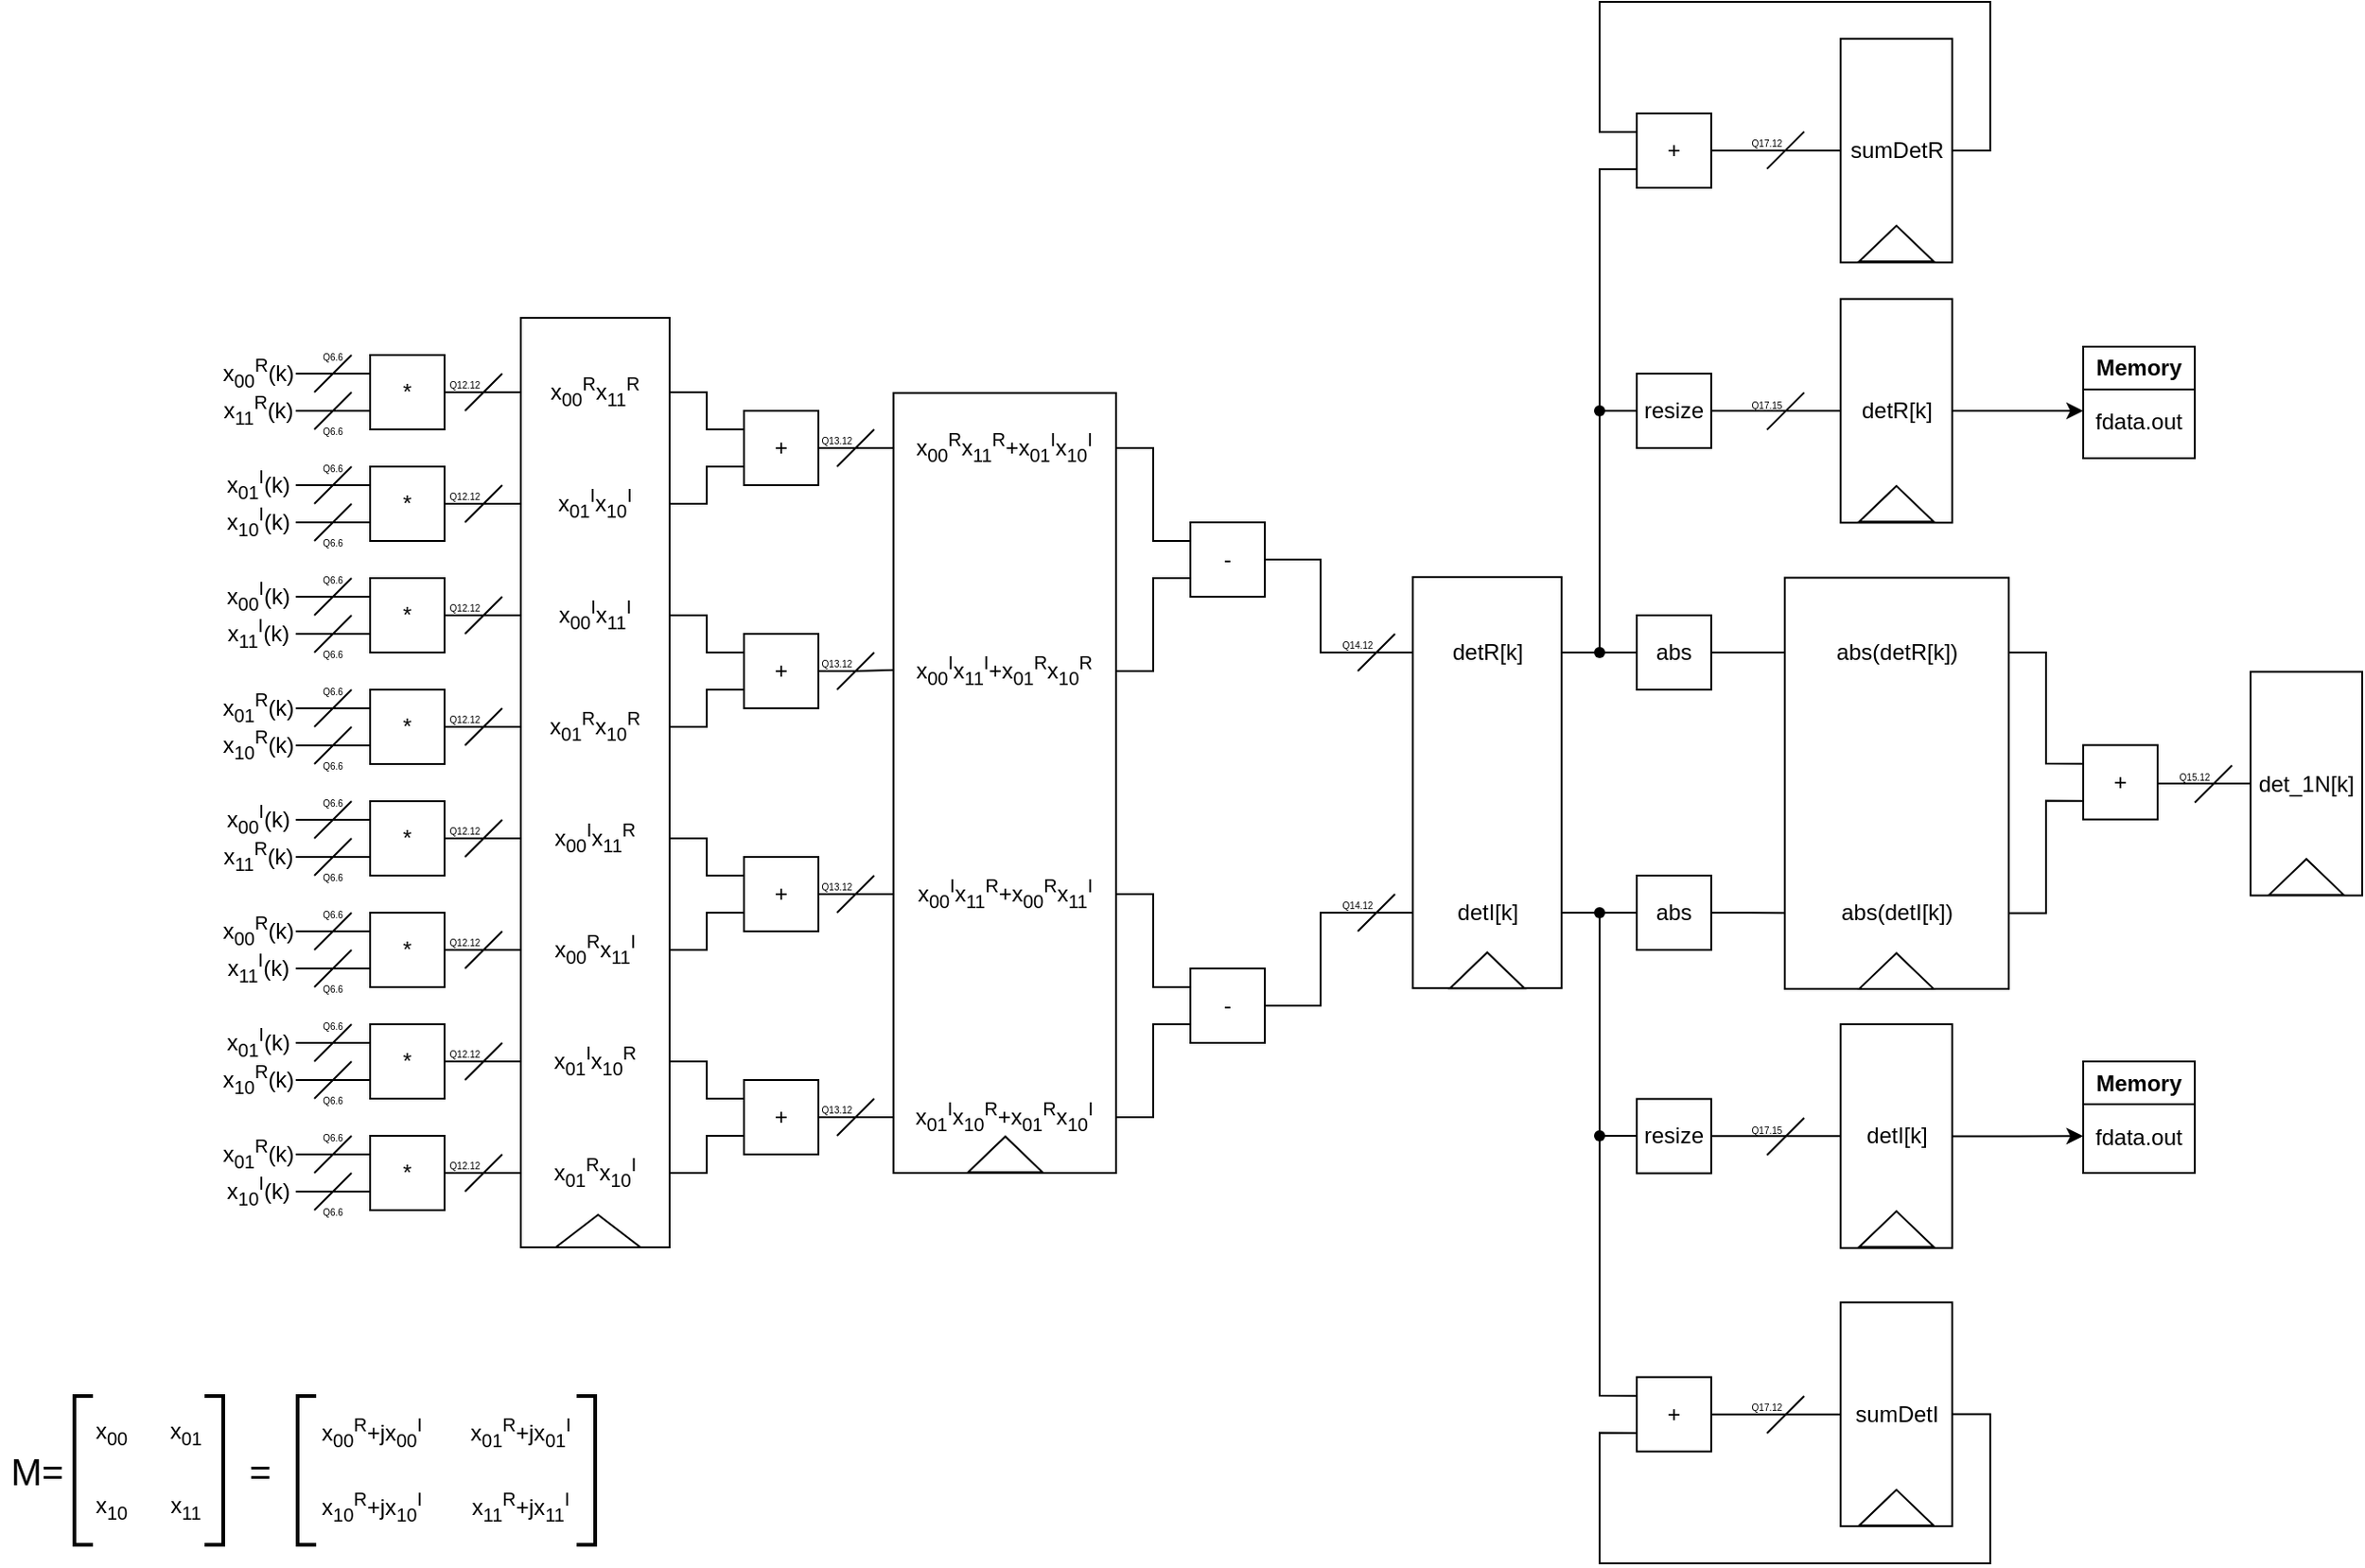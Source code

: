 <mxfile version="24.7.17">
  <diagram name="Page-1" id="VPvtaMNpJZhvRJrZJaOK">
    <mxGraphModel dx="666" dy="1475" grid="1" gridSize="10" guides="1" tooltips="1" connect="1" arrows="1" fold="1" page="1" pageScale="1" pageWidth="850" pageHeight="1100" math="0" shadow="0">
      <root>
        <mxCell id="0" />
        <mxCell id="1" parent="0" />
        <mxCell id="rDomsemBt22BLF_l0Lk8-1" value="" style="rounded=0;whiteSpace=wrap;html=1;rotation=90;" vertex="1" parent="1">
          <mxGeometry x="110" y="270" width="500" height="80" as="geometry" />
        </mxCell>
        <mxCell id="rDomsemBt22BLF_l0Lk8-19" style="edgeStyle=orthogonalEdgeStyle;rounded=0;orthogonalLoop=1;jettySize=auto;html=1;endArrow=none;endFill=0;" edge="1" parent="1" source="rDomsemBt22BLF_l0Lk8-2">
          <mxGeometry relative="1" as="geometry">
            <mxPoint x="320" y="100" as="targetPoint" />
          </mxGeometry>
        </mxCell>
        <mxCell id="rDomsemBt22BLF_l0Lk8-2" value="*" style="rounded=0;whiteSpace=wrap;html=1;" vertex="1" parent="1">
          <mxGeometry x="239" y="80" width="40" height="40" as="geometry" />
        </mxCell>
        <mxCell id="rDomsemBt22BLF_l0Lk8-17" style="edgeStyle=orthogonalEdgeStyle;rounded=0;orthogonalLoop=1;jettySize=auto;html=1;endArrow=none;endFill=0;" edge="1" parent="1" source="rDomsemBt22BLF_l0Lk8-3">
          <mxGeometry relative="1" as="geometry">
            <mxPoint x="320" y="160" as="targetPoint" />
          </mxGeometry>
        </mxCell>
        <mxCell id="rDomsemBt22BLF_l0Lk8-3" value="*" style="rounded=0;whiteSpace=wrap;html=1;" vertex="1" parent="1">
          <mxGeometry x="239" y="140" width="40" height="40" as="geometry" />
        </mxCell>
        <mxCell id="rDomsemBt22BLF_l0Lk8-4" value="*" style="rounded=0;whiteSpace=wrap;html=1;" vertex="1" parent="1">
          <mxGeometry x="239" y="200" width="40" height="40" as="geometry" />
        </mxCell>
        <mxCell id="rDomsemBt22BLF_l0Lk8-15" style="edgeStyle=orthogonalEdgeStyle;rounded=0;orthogonalLoop=1;jettySize=auto;html=1;endArrow=none;endFill=0;" edge="1" parent="1" source="rDomsemBt22BLF_l0Lk8-5">
          <mxGeometry relative="1" as="geometry">
            <mxPoint x="320" y="280" as="targetPoint" />
          </mxGeometry>
        </mxCell>
        <mxCell id="rDomsemBt22BLF_l0Lk8-5" value="*" style="rounded=0;whiteSpace=wrap;html=1;" vertex="1" parent="1">
          <mxGeometry x="239" y="260" width="40" height="40" as="geometry" />
        </mxCell>
        <mxCell id="rDomsemBt22BLF_l0Lk8-14" style="edgeStyle=orthogonalEdgeStyle;rounded=0;orthogonalLoop=1;jettySize=auto;html=1;endArrow=none;endFill=0;" edge="1" parent="1" source="rDomsemBt22BLF_l0Lk8-6">
          <mxGeometry relative="1" as="geometry">
            <mxPoint x="320" y="340" as="targetPoint" />
          </mxGeometry>
        </mxCell>
        <mxCell id="rDomsemBt22BLF_l0Lk8-6" value="*" style="rounded=0;whiteSpace=wrap;html=1;" vertex="1" parent="1">
          <mxGeometry x="239" y="320" width="40" height="40" as="geometry" />
        </mxCell>
        <mxCell id="rDomsemBt22BLF_l0Lk8-13" style="edgeStyle=orthogonalEdgeStyle;rounded=0;orthogonalLoop=1;jettySize=auto;html=1;endArrow=none;endFill=0;" edge="1" parent="1" source="rDomsemBt22BLF_l0Lk8-7">
          <mxGeometry relative="1" as="geometry">
            <mxPoint x="320" y="400" as="targetPoint" />
          </mxGeometry>
        </mxCell>
        <mxCell id="rDomsemBt22BLF_l0Lk8-7" value="*" style="rounded=0;whiteSpace=wrap;html=1;" vertex="1" parent="1">
          <mxGeometry x="239" y="380" width="40" height="40" as="geometry" />
        </mxCell>
        <mxCell id="rDomsemBt22BLF_l0Lk8-12" style="edgeStyle=orthogonalEdgeStyle;rounded=0;orthogonalLoop=1;jettySize=auto;html=1;endArrow=none;endFill=0;" edge="1" parent="1" source="rDomsemBt22BLF_l0Lk8-8">
          <mxGeometry relative="1" as="geometry">
            <mxPoint x="320" y="460" as="targetPoint" />
          </mxGeometry>
        </mxCell>
        <mxCell id="rDomsemBt22BLF_l0Lk8-8" value="*" style="rounded=0;whiteSpace=wrap;html=1;" vertex="1" parent="1">
          <mxGeometry x="239" y="440" width="40" height="40" as="geometry" />
        </mxCell>
        <mxCell id="rDomsemBt22BLF_l0Lk8-11" style="edgeStyle=orthogonalEdgeStyle;rounded=0;orthogonalLoop=1;jettySize=auto;html=1;endArrow=none;endFill=0;" edge="1" parent="1" source="rDomsemBt22BLF_l0Lk8-9">
          <mxGeometry relative="1" as="geometry">
            <mxPoint x="320" y="520" as="targetPoint" />
          </mxGeometry>
        </mxCell>
        <mxCell id="rDomsemBt22BLF_l0Lk8-9" value="*" style="rounded=0;whiteSpace=wrap;html=1;" vertex="1" parent="1">
          <mxGeometry x="239" y="500" width="40" height="40" as="geometry" />
        </mxCell>
        <mxCell id="rDomsemBt22BLF_l0Lk8-10" value="" style="triangle;whiteSpace=wrap;html=1;rotation=-90;" vertex="1" parent="1">
          <mxGeometry x="352.81" y="528.45" width="17.5" height="45.62" as="geometry" />
        </mxCell>
        <mxCell id="rDomsemBt22BLF_l0Lk8-16" style="edgeStyle=orthogonalEdgeStyle;rounded=0;orthogonalLoop=1;jettySize=auto;html=1;endArrow=none;endFill=0;" edge="1" parent="1" source="rDomsemBt22BLF_l0Lk8-4">
          <mxGeometry relative="1" as="geometry">
            <mxPoint x="320" y="220" as="targetPoint" />
          </mxGeometry>
        </mxCell>
        <mxCell id="rDomsemBt22BLF_l0Lk8-41" style="edgeStyle=orthogonalEdgeStyle;rounded=0;orthogonalLoop=1;jettySize=auto;html=1;entryX=0;entryY=0.25;entryDx=0;entryDy=0;endArrow=none;endFill=0;" edge="1" parent="1" source="rDomsemBt22BLF_l0Lk8-37" target="rDomsemBt22BLF_l0Lk8-2">
          <mxGeometry relative="1" as="geometry" />
        </mxCell>
        <mxCell id="rDomsemBt22BLF_l0Lk8-37" value="x&lt;sub&gt;00&lt;/sub&gt;&lt;sup&gt;R&lt;/sup&gt;(k)" style="text;html=1;align=center;verticalAlign=middle;whiteSpace=wrap;rounded=0;" vertex="1" parent="1">
          <mxGeometry x="159" y="80" width="40" height="20" as="geometry" />
        </mxCell>
        <mxCell id="rDomsemBt22BLF_l0Lk8-43" style="edgeStyle=orthogonalEdgeStyle;rounded=0;orthogonalLoop=1;jettySize=auto;html=1;entryX=0;entryY=0.25;entryDx=0;entryDy=0;endArrow=none;endFill=0;" edge="1" parent="1" source="rDomsemBt22BLF_l0Lk8-38" target="rDomsemBt22BLF_l0Lk8-3">
          <mxGeometry relative="1" as="geometry" />
        </mxCell>
        <mxCell id="rDomsemBt22BLF_l0Lk8-38" value="x&lt;sub&gt;01&lt;/sub&gt;&lt;sup&gt;I&lt;/sup&gt;(k)" style="text;html=1;align=center;verticalAlign=middle;whiteSpace=wrap;rounded=0;" vertex="1" parent="1">
          <mxGeometry x="159" y="140" width="40" height="20" as="geometry" />
        </mxCell>
        <mxCell id="rDomsemBt22BLF_l0Lk8-42" style="edgeStyle=orthogonalEdgeStyle;rounded=0;orthogonalLoop=1;jettySize=auto;html=1;entryX=0;entryY=0.75;entryDx=0;entryDy=0;endArrow=none;endFill=0;" edge="1" parent="1" source="rDomsemBt22BLF_l0Lk8-39" target="rDomsemBt22BLF_l0Lk8-2">
          <mxGeometry relative="1" as="geometry" />
        </mxCell>
        <mxCell id="rDomsemBt22BLF_l0Lk8-39" value="x&lt;sub&gt;11&lt;/sub&gt;&lt;sup&gt;R&lt;/sup&gt;(k)" style="text;html=1;align=center;verticalAlign=middle;whiteSpace=wrap;rounded=0;" vertex="1" parent="1">
          <mxGeometry x="159" y="100" width="40" height="20" as="geometry" />
        </mxCell>
        <mxCell id="rDomsemBt22BLF_l0Lk8-44" style="edgeStyle=orthogonalEdgeStyle;rounded=0;orthogonalLoop=1;jettySize=auto;html=1;entryX=0;entryY=0.75;entryDx=0;entryDy=0;endArrow=none;endFill=0;" edge="1" parent="1" source="rDomsemBt22BLF_l0Lk8-40" target="rDomsemBt22BLF_l0Lk8-3">
          <mxGeometry relative="1" as="geometry" />
        </mxCell>
        <mxCell id="rDomsemBt22BLF_l0Lk8-40" value="x&lt;sub&gt;10&lt;/sub&gt;&lt;sup&gt;I&lt;/sup&gt;(k)" style="text;html=1;align=center;verticalAlign=middle;whiteSpace=wrap;rounded=0;" vertex="1" parent="1">
          <mxGeometry x="159" y="160" width="40" height="20" as="geometry" />
        </mxCell>
        <mxCell id="rDomsemBt22BLF_l0Lk8-57" style="edgeStyle=orthogonalEdgeStyle;rounded=0;orthogonalLoop=1;jettySize=auto;html=1;entryX=0;entryY=0.25;entryDx=0;entryDy=0;endArrow=none;endFill=0;" edge="1" parent="1" source="rDomsemBt22BLF_l0Lk8-45" target="rDomsemBt22BLF_l0Lk8-4">
          <mxGeometry relative="1" as="geometry" />
        </mxCell>
        <mxCell id="rDomsemBt22BLF_l0Lk8-45" value="x&lt;sub&gt;00&lt;/sub&gt;&lt;sup&gt;I&lt;/sup&gt;(k)" style="text;html=1;align=center;verticalAlign=middle;whiteSpace=wrap;rounded=0;" vertex="1" parent="1">
          <mxGeometry x="159" y="200" width="40" height="20" as="geometry" />
        </mxCell>
        <mxCell id="rDomsemBt22BLF_l0Lk8-58" style="edgeStyle=orthogonalEdgeStyle;rounded=0;orthogonalLoop=1;jettySize=auto;html=1;entryX=0;entryY=0.75;entryDx=0;entryDy=0;endArrow=none;endFill=0;" edge="1" parent="1" source="rDomsemBt22BLF_l0Lk8-46" target="rDomsemBt22BLF_l0Lk8-4">
          <mxGeometry relative="1" as="geometry" />
        </mxCell>
        <mxCell id="rDomsemBt22BLF_l0Lk8-46" value="x&lt;sub&gt;11&lt;/sub&gt;&lt;sup&gt;I&lt;/sup&gt;(k)" style="text;html=1;align=center;verticalAlign=middle;whiteSpace=wrap;rounded=0;" vertex="1" parent="1">
          <mxGeometry x="159" y="220" width="40" height="20" as="geometry" />
        </mxCell>
        <mxCell id="rDomsemBt22BLF_l0Lk8-59" style="edgeStyle=orthogonalEdgeStyle;rounded=0;orthogonalLoop=1;jettySize=auto;html=1;entryX=0;entryY=0.25;entryDx=0;entryDy=0;endArrow=none;endFill=0;" edge="1" parent="1" source="rDomsemBt22BLF_l0Lk8-47" target="rDomsemBt22BLF_l0Lk8-5">
          <mxGeometry relative="1" as="geometry" />
        </mxCell>
        <mxCell id="rDomsemBt22BLF_l0Lk8-47" value="x&lt;sub&gt;01&lt;/sub&gt;&lt;sup&gt;R&lt;/sup&gt;(k)" style="text;html=1;align=center;verticalAlign=middle;whiteSpace=wrap;rounded=0;" vertex="1" parent="1">
          <mxGeometry x="159" y="260" width="40" height="20" as="geometry" />
        </mxCell>
        <mxCell id="rDomsemBt22BLF_l0Lk8-60" style="edgeStyle=orthogonalEdgeStyle;rounded=0;orthogonalLoop=1;jettySize=auto;html=1;entryX=0;entryY=0.75;entryDx=0;entryDy=0;endArrow=none;endFill=0;" edge="1" parent="1" source="rDomsemBt22BLF_l0Lk8-48" target="rDomsemBt22BLF_l0Lk8-5">
          <mxGeometry relative="1" as="geometry" />
        </mxCell>
        <mxCell id="rDomsemBt22BLF_l0Lk8-48" value="x&lt;sub&gt;10&lt;/sub&gt;&lt;sup&gt;R&lt;/sup&gt;(k)" style="text;html=1;align=center;verticalAlign=middle;whiteSpace=wrap;rounded=0;" vertex="1" parent="1">
          <mxGeometry x="159" y="280" width="40" height="20" as="geometry" />
        </mxCell>
        <mxCell id="rDomsemBt22BLF_l0Lk8-61" style="edgeStyle=orthogonalEdgeStyle;rounded=0;orthogonalLoop=1;jettySize=auto;html=1;entryX=0;entryY=0.25;entryDx=0;entryDy=0;endArrow=none;endFill=0;" edge="1" parent="1" source="rDomsemBt22BLF_l0Lk8-49" target="rDomsemBt22BLF_l0Lk8-6">
          <mxGeometry relative="1" as="geometry" />
        </mxCell>
        <mxCell id="rDomsemBt22BLF_l0Lk8-49" value="x&lt;sub&gt;00&lt;/sub&gt;&lt;sup&gt;I&lt;/sup&gt;(k)" style="text;html=1;align=center;verticalAlign=middle;whiteSpace=wrap;rounded=0;" vertex="1" parent="1">
          <mxGeometry x="159" y="320" width="40" height="20" as="geometry" />
        </mxCell>
        <mxCell id="rDomsemBt22BLF_l0Lk8-63" style="edgeStyle=orthogonalEdgeStyle;rounded=0;orthogonalLoop=1;jettySize=auto;html=1;entryX=0;entryY=0.25;entryDx=0;entryDy=0;endArrow=none;endFill=0;" edge="1" parent="1" source="rDomsemBt22BLF_l0Lk8-50" target="rDomsemBt22BLF_l0Lk8-7">
          <mxGeometry relative="1" as="geometry" />
        </mxCell>
        <mxCell id="rDomsemBt22BLF_l0Lk8-50" value="x&lt;sub&gt;00&lt;/sub&gt;&lt;sup&gt;R&lt;/sup&gt;(k)" style="text;html=1;align=center;verticalAlign=middle;whiteSpace=wrap;rounded=0;" vertex="1" parent="1">
          <mxGeometry x="159" y="380" width="40" height="20" as="geometry" />
        </mxCell>
        <mxCell id="rDomsemBt22BLF_l0Lk8-62" style="edgeStyle=orthogonalEdgeStyle;rounded=0;orthogonalLoop=1;jettySize=auto;html=1;entryX=0;entryY=0.75;entryDx=0;entryDy=0;endArrow=none;endFill=0;" edge="1" parent="1" source="rDomsemBt22BLF_l0Lk8-51" target="rDomsemBt22BLF_l0Lk8-6">
          <mxGeometry relative="1" as="geometry" />
        </mxCell>
        <mxCell id="rDomsemBt22BLF_l0Lk8-51" value="x&lt;sub&gt;11&lt;/sub&gt;&lt;sup&gt;R&lt;/sup&gt;(k)" style="text;html=1;align=center;verticalAlign=middle;whiteSpace=wrap;rounded=0;" vertex="1" parent="1">
          <mxGeometry x="159" y="340" width="40" height="20" as="geometry" />
        </mxCell>
        <mxCell id="rDomsemBt22BLF_l0Lk8-64" style="edgeStyle=orthogonalEdgeStyle;rounded=0;orthogonalLoop=1;jettySize=auto;html=1;entryX=0;entryY=0.75;entryDx=0;entryDy=0;endArrow=none;endFill=0;" edge="1" parent="1" source="rDomsemBt22BLF_l0Lk8-52" target="rDomsemBt22BLF_l0Lk8-7">
          <mxGeometry relative="1" as="geometry" />
        </mxCell>
        <mxCell id="rDomsemBt22BLF_l0Lk8-52" value="x&lt;sub&gt;11&lt;/sub&gt;&lt;sup&gt;I&lt;/sup&gt;(k)" style="text;html=1;align=center;verticalAlign=middle;whiteSpace=wrap;rounded=0;" vertex="1" parent="1">
          <mxGeometry x="159" y="400" width="40" height="20" as="geometry" />
        </mxCell>
        <mxCell id="rDomsemBt22BLF_l0Lk8-66" style="edgeStyle=orthogonalEdgeStyle;rounded=0;orthogonalLoop=1;jettySize=auto;html=1;entryX=0;entryY=0.25;entryDx=0;entryDy=0;endArrow=none;endFill=0;" edge="1" parent="1" source="rDomsemBt22BLF_l0Lk8-53" target="rDomsemBt22BLF_l0Lk8-8">
          <mxGeometry relative="1" as="geometry" />
        </mxCell>
        <mxCell id="rDomsemBt22BLF_l0Lk8-53" value="x&lt;sub&gt;01&lt;/sub&gt;&lt;sup&gt;I&lt;/sup&gt;(k)" style="text;html=1;align=center;verticalAlign=middle;whiteSpace=wrap;rounded=0;" vertex="1" parent="1">
          <mxGeometry x="159" y="440" width="40" height="20" as="geometry" />
        </mxCell>
        <mxCell id="rDomsemBt22BLF_l0Lk8-67" style="edgeStyle=orthogonalEdgeStyle;rounded=0;orthogonalLoop=1;jettySize=auto;html=1;entryX=0;entryY=0.75;entryDx=0;entryDy=0;endArrow=none;endFill=0;" edge="1" parent="1" source="rDomsemBt22BLF_l0Lk8-54" target="rDomsemBt22BLF_l0Lk8-8">
          <mxGeometry relative="1" as="geometry" />
        </mxCell>
        <mxCell id="rDomsemBt22BLF_l0Lk8-54" value="x&lt;sub&gt;10&lt;/sub&gt;&lt;sup&gt;R&lt;/sup&gt;(k)" style="text;html=1;align=center;verticalAlign=middle;whiteSpace=wrap;rounded=0;" vertex="1" parent="1">
          <mxGeometry x="159" y="460" width="40" height="20" as="geometry" />
        </mxCell>
        <mxCell id="rDomsemBt22BLF_l0Lk8-68" style="edgeStyle=orthogonalEdgeStyle;rounded=0;orthogonalLoop=1;jettySize=auto;html=1;entryX=0;entryY=0.25;entryDx=0;entryDy=0;endArrow=none;endFill=0;" edge="1" parent="1" source="rDomsemBt22BLF_l0Lk8-55" target="rDomsemBt22BLF_l0Lk8-9">
          <mxGeometry relative="1" as="geometry" />
        </mxCell>
        <mxCell id="rDomsemBt22BLF_l0Lk8-55" value="x&lt;sub&gt;01&lt;/sub&gt;&lt;sup&gt;R&lt;/sup&gt;(k)" style="text;html=1;align=center;verticalAlign=middle;whiteSpace=wrap;rounded=0;" vertex="1" parent="1">
          <mxGeometry x="159" y="500" width="40" height="20" as="geometry" />
        </mxCell>
        <mxCell id="rDomsemBt22BLF_l0Lk8-69" style="edgeStyle=orthogonalEdgeStyle;rounded=0;orthogonalLoop=1;jettySize=auto;html=1;entryX=0;entryY=0.75;entryDx=0;entryDy=0;endArrow=none;endFill=0;" edge="1" parent="1" source="rDomsemBt22BLF_l0Lk8-56" target="rDomsemBt22BLF_l0Lk8-9">
          <mxGeometry relative="1" as="geometry" />
        </mxCell>
        <mxCell id="rDomsemBt22BLF_l0Lk8-56" value="x&lt;sub&gt;10&lt;/sub&gt;&lt;sup&gt;I&lt;/sup&gt;(k)" style="text;html=1;align=center;verticalAlign=middle;whiteSpace=wrap;rounded=0;" vertex="1" parent="1">
          <mxGeometry x="159" y="520" width="40" height="20" as="geometry" />
        </mxCell>
        <mxCell id="rDomsemBt22BLF_l0Lk8-73" value="" style="endArrow=none;html=1;rounded=0;" edge="1" parent="1">
          <mxGeometry width="50" height="50" relative="1" as="geometry">
            <mxPoint x="209" y="100" as="sourcePoint" />
            <mxPoint x="229" y="80" as="targetPoint" />
          </mxGeometry>
        </mxCell>
        <mxCell id="rDomsemBt22BLF_l0Lk8-74" value="" style="endArrow=none;html=1;rounded=0;" edge="1" parent="1">
          <mxGeometry width="50" height="50" relative="1" as="geometry">
            <mxPoint x="209" y="120" as="sourcePoint" />
            <mxPoint x="229" y="100" as="targetPoint" />
          </mxGeometry>
        </mxCell>
        <mxCell id="rDomsemBt22BLF_l0Lk8-77" value="Q6.6" style="text;html=1;align=center;verticalAlign=middle;whiteSpace=wrap;rounded=0;fontSize=5;" vertex="1" parent="1">
          <mxGeometry x="209" y="70" width="20" height="20" as="geometry" />
        </mxCell>
        <mxCell id="rDomsemBt22BLF_l0Lk8-78" value="Q6.6" style="text;html=1;align=center;verticalAlign=middle;whiteSpace=wrap;rounded=0;fontSize=5;" vertex="1" parent="1">
          <mxGeometry x="209" y="110" width="20" height="20" as="geometry" />
        </mxCell>
        <mxCell id="rDomsemBt22BLF_l0Lk8-79" value="" style="endArrow=none;html=1;rounded=0;" edge="1" parent="1">
          <mxGeometry width="50" height="50" relative="1" as="geometry">
            <mxPoint x="209" y="160" as="sourcePoint" />
            <mxPoint x="229" y="140" as="targetPoint" />
          </mxGeometry>
        </mxCell>
        <mxCell id="rDomsemBt22BLF_l0Lk8-80" value="" style="endArrow=none;html=1;rounded=0;" edge="1" parent="1">
          <mxGeometry width="50" height="50" relative="1" as="geometry">
            <mxPoint x="209" y="180" as="sourcePoint" />
            <mxPoint x="229" y="160" as="targetPoint" />
          </mxGeometry>
        </mxCell>
        <mxCell id="rDomsemBt22BLF_l0Lk8-81" value="Q6.6" style="text;html=1;align=center;verticalAlign=middle;whiteSpace=wrap;rounded=0;fontSize=5;" vertex="1" parent="1">
          <mxGeometry x="209" y="130" width="20" height="20" as="geometry" />
        </mxCell>
        <mxCell id="rDomsemBt22BLF_l0Lk8-82" value="Q6.6" style="text;html=1;align=center;verticalAlign=middle;whiteSpace=wrap;rounded=0;fontSize=5;" vertex="1" parent="1">
          <mxGeometry x="209" y="170" width="20" height="20" as="geometry" />
        </mxCell>
        <mxCell id="rDomsemBt22BLF_l0Lk8-83" value="" style="endArrow=none;html=1;rounded=0;" edge="1" parent="1">
          <mxGeometry width="50" height="50" relative="1" as="geometry">
            <mxPoint x="209" y="220" as="sourcePoint" />
            <mxPoint x="229" y="200" as="targetPoint" />
          </mxGeometry>
        </mxCell>
        <mxCell id="rDomsemBt22BLF_l0Lk8-84" value="" style="endArrow=none;html=1;rounded=0;" edge="1" parent="1">
          <mxGeometry width="50" height="50" relative="1" as="geometry">
            <mxPoint x="209" y="240" as="sourcePoint" />
            <mxPoint x="229" y="220" as="targetPoint" />
          </mxGeometry>
        </mxCell>
        <mxCell id="rDomsemBt22BLF_l0Lk8-85" value="Q6.6" style="text;html=1;align=center;verticalAlign=middle;whiteSpace=wrap;rounded=0;fontSize=5;" vertex="1" parent="1">
          <mxGeometry x="209" y="190" width="20" height="20" as="geometry" />
        </mxCell>
        <mxCell id="rDomsemBt22BLF_l0Lk8-86" value="Q6.6" style="text;html=1;align=center;verticalAlign=middle;whiteSpace=wrap;rounded=0;fontSize=5;" vertex="1" parent="1">
          <mxGeometry x="209" y="230" width="20" height="20" as="geometry" />
        </mxCell>
        <mxCell id="rDomsemBt22BLF_l0Lk8-87" value="" style="endArrow=none;html=1;rounded=0;" edge="1" parent="1">
          <mxGeometry width="50" height="50" relative="1" as="geometry">
            <mxPoint x="209" y="280" as="sourcePoint" />
            <mxPoint x="229" y="260" as="targetPoint" />
          </mxGeometry>
        </mxCell>
        <mxCell id="rDomsemBt22BLF_l0Lk8-88" value="" style="endArrow=none;html=1;rounded=0;" edge="1" parent="1">
          <mxGeometry width="50" height="50" relative="1" as="geometry">
            <mxPoint x="209" y="300" as="sourcePoint" />
            <mxPoint x="229" y="280" as="targetPoint" />
          </mxGeometry>
        </mxCell>
        <mxCell id="rDomsemBt22BLF_l0Lk8-89" value="Q6.6" style="text;html=1;align=center;verticalAlign=middle;whiteSpace=wrap;rounded=0;fontSize=5;" vertex="1" parent="1">
          <mxGeometry x="209" y="250" width="20" height="20" as="geometry" />
        </mxCell>
        <mxCell id="rDomsemBt22BLF_l0Lk8-90" value="Q6.6" style="text;html=1;align=center;verticalAlign=middle;whiteSpace=wrap;rounded=0;fontSize=5;" vertex="1" parent="1">
          <mxGeometry x="209" y="290" width="20" height="20" as="geometry" />
        </mxCell>
        <mxCell id="rDomsemBt22BLF_l0Lk8-91" value="" style="endArrow=none;html=1;rounded=0;" edge="1" parent="1">
          <mxGeometry width="50" height="50" relative="1" as="geometry">
            <mxPoint x="209" y="340" as="sourcePoint" />
            <mxPoint x="229" y="320" as="targetPoint" />
          </mxGeometry>
        </mxCell>
        <mxCell id="rDomsemBt22BLF_l0Lk8-92" value="" style="endArrow=none;html=1;rounded=0;" edge="1" parent="1">
          <mxGeometry width="50" height="50" relative="1" as="geometry">
            <mxPoint x="209" y="360" as="sourcePoint" />
            <mxPoint x="229" y="340" as="targetPoint" />
          </mxGeometry>
        </mxCell>
        <mxCell id="rDomsemBt22BLF_l0Lk8-93" value="Q6.6" style="text;html=1;align=center;verticalAlign=middle;whiteSpace=wrap;rounded=0;fontSize=5;" vertex="1" parent="1">
          <mxGeometry x="209" y="310" width="20" height="20" as="geometry" />
        </mxCell>
        <mxCell id="rDomsemBt22BLF_l0Lk8-94" value="Q6.6" style="text;html=1;align=center;verticalAlign=middle;whiteSpace=wrap;rounded=0;fontSize=5;" vertex="1" parent="1">
          <mxGeometry x="209" y="350" width="20" height="20" as="geometry" />
        </mxCell>
        <mxCell id="rDomsemBt22BLF_l0Lk8-95" value="" style="endArrow=none;html=1;rounded=0;" edge="1" parent="1">
          <mxGeometry width="50" height="50" relative="1" as="geometry">
            <mxPoint x="209" y="400" as="sourcePoint" />
            <mxPoint x="229" y="380" as="targetPoint" />
          </mxGeometry>
        </mxCell>
        <mxCell id="rDomsemBt22BLF_l0Lk8-96" value="" style="endArrow=none;html=1;rounded=0;" edge="1" parent="1">
          <mxGeometry width="50" height="50" relative="1" as="geometry">
            <mxPoint x="209" y="420" as="sourcePoint" />
            <mxPoint x="229" y="400" as="targetPoint" />
          </mxGeometry>
        </mxCell>
        <mxCell id="rDomsemBt22BLF_l0Lk8-97" value="Q6.6" style="text;html=1;align=center;verticalAlign=middle;whiteSpace=wrap;rounded=0;fontSize=5;" vertex="1" parent="1">
          <mxGeometry x="209" y="370" width="20" height="20" as="geometry" />
        </mxCell>
        <mxCell id="rDomsemBt22BLF_l0Lk8-98" value="Q6.6" style="text;html=1;align=center;verticalAlign=middle;whiteSpace=wrap;rounded=0;fontSize=5;" vertex="1" parent="1">
          <mxGeometry x="209" y="410" width="20" height="20" as="geometry" />
        </mxCell>
        <mxCell id="rDomsemBt22BLF_l0Lk8-99" value="" style="endArrow=none;html=1;rounded=0;" edge="1" parent="1">
          <mxGeometry width="50" height="50" relative="1" as="geometry">
            <mxPoint x="209" y="460" as="sourcePoint" />
            <mxPoint x="229" y="440" as="targetPoint" />
          </mxGeometry>
        </mxCell>
        <mxCell id="rDomsemBt22BLF_l0Lk8-100" value="" style="endArrow=none;html=1;rounded=0;" edge="1" parent="1">
          <mxGeometry width="50" height="50" relative="1" as="geometry">
            <mxPoint x="209" y="480" as="sourcePoint" />
            <mxPoint x="229" y="460" as="targetPoint" />
          </mxGeometry>
        </mxCell>
        <mxCell id="rDomsemBt22BLF_l0Lk8-101" value="Q6.6" style="text;html=1;align=center;verticalAlign=middle;whiteSpace=wrap;rounded=0;fontSize=5;" vertex="1" parent="1">
          <mxGeometry x="209" y="430" width="20" height="20" as="geometry" />
        </mxCell>
        <mxCell id="rDomsemBt22BLF_l0Lk8-102" value="Q6.6" style="text;html=1;align=center;verticalAlign=middle;whiteSpace=wrap;rounded=0;fontSize=5;" vertex="1" parent="1">
          <mxGeometry x="209" y="470" width="20" height="20" as="geometry" />
        </mxCell>
        <mxCell id="rDomsemBt22BLF_l0Lk8-103" value="" style="endArrow=none;html=1;rounded=0;" edge="1" parent="1">
          <mxGeometry width="50" height="50" relative="1" as="geometry">
            <mxPoint x="209" y="520" as="sourcePoint" />
            <mxPoint x="229" y="500" as="targetPoint" />
          </mxGeometry>
        </mxCell>
        <mxCell id="rDomsemBt22BLF_l0Lk8-104" value="" style="endArrow=none;html=1;rounded=0;" edge="1" parent="1">
          <mxGeometry width="50" height="50" relative="1" as="geometry">
            <mxPoint x="209" y="540" as="sourcePoint" />
            <mxPoint x="229" y="520" as="targetPoint" />
          </mxGeometry>
        </mxCell>
        <mxCell id="rDomsemBt22BLF_l0Lk8-105" value="Q6.6" style="text;html=1;align=center;verticalAlign=middle;whiteSpace=wrap;rounded=0;fontSize=5;" vertex="1" parent="1">
          <mxGeometry x="209" y="490" width="20" height="20" as="geometry" />
        </mxCell>
        <mxCell id="rDomsemBt22BLF_l0Lk8-106" value="Q6.6" style="text;html=1;align=center;verticalAlign=middle;whiteSpace=wrap;rounded=0;fontSize=5;" vertex="1" parent="1">
          <mxGeometry x="209" y="530" width="20" height="20" as="geometry" />
        </mxCell>
        <mxCell id="rDomsemBt22BLF_l0Lk8-107" value="" style="endArrow=none;html=1;rounded=0;" edge="1" parent="1">
          <mxGeometry width="50" height="50" relative="1" as="geometry">
            <mxPoint x="290" y="110" as="sourcePoint" />
            <mxPoint x="310" y="90" as="targetPoint" />
          </mxGeometry>
        </mxCell>
        <mxCell id="rDomsemBt22BLF_l0Lk8-108" value="Q12.12" style="text;html=1;align=center;verticalAlign=middle;whiteSpace=wrap;rounded=0;fontSize=5;" vertex="1" parent="1">
          <mxGeometry x="280" y="90" width="20" height="10" as="geometry" />
        </mxCell>
        <mxCell id="rDomsemBt22BLF_l0Lk8-110" value="" style="endArrow=none;html=1;rounded=0;" edge="1" parent="1">
          <mxGeometry width="50" height="50" relative="1" as="geometry">
            <mxPoint x="290" y="170" as="sourcePoint" />
            <mxPoint x="310" y="150" as="targetPoint" />
          </mxGeometry>
        </mxCell>
        <mxCell id="rDomsemBt22BLF_l0Lk8-111" value="Q12.12" style="text;html=1;align=center;verticalAlign=middle;whiteSpace=wrap;rounded=0;fontSize=5;" vertex="1" parent="1">
          <mxGeometry x="280" y="150" width="20" height="10" as="geometry" />
        </mxCell>
        <mxCell id="rDomsemBt22BLF_l0Lk8-112" value="" style="endArrow=none;html=1;rounded=0;" edge="1" parent="1">
          <mxGeometry width="50" height="50" relative="1" as="geometry">
            <mxPoint x="290" y="230" as="sourcePoint" />
            <mxPoint x="310" y="210" as="targetPoint" />
          </mxGeometry>
        </mxCell>
        <mxCell id="rDomsemBt22BLF_l0Lk8-113" value="Q12.12" style="text;html=1;align=center;verticalAlign=middle;whiteSpace=wrap;rounded=0;fontSize=5;" vertex="1" parent="1">
          <mxGeometry x="280" y="210" width="20" height="10" as="geometry" />
        </mxCell>
        <mxCell id="rDomsemBt22BLF_l0Lk8-114" value="" style="endArrow=none;html=1;rounded=0;" edge="1" parent="1">
          <mxGeometry width="50" height="50" relative="1" as="geometry">
            <mxPoint x="290" y="290" as="sourcePoint" />
            <mxPoint x="310" y="270" as="targetPoint" />
          </mxGeometry>
        </mxCell>
        <mxCell id="rDomsemBt22BLF_l0Lk8-115" value="Q12.12" style="text;html=1;align=center;verticalAlign=middle;whiteSpace=wrap;rounded=0;fontSize=5;" vertex="1" parent="1">
          <mxGeometry x="280" y="270" width="20" height="10" as="geometry" />
        </mxCell>
        <mxCell id="rDomsemBt22BLF_l0Lk8-116" value="" style="endArrow=none;html=1;rounded=0;" edge="1" parent="1">
          <mxGeometry width="50" height="50" relative="1" as="geometry">
            <mxPoint x="290" y="350" as="sourcePoint" />
            <mxPoint x="310" y="330" as="targetPoint" />
          </mxGeometry>
        </mxCell>
        <mxCell id="rDomsemBt22BLF_l0Lk8-117" value="Q12.12" style="text;html=1;align=center;verticalAlign=middle;whiteSpace=wrap;rounded=0;fontSize=5;" vertex="1" parent="1">
          <mxGeometry x="280" y="330" width="20" height="10" as="geometry" />
        </mxCell>
        <mxCell id="rDomsemBt22BLF_l0Lk8-118" value="" style="endArrow=none;html=1;rounded=0;" edge="1" parent="1">
          <mxGeometry width="50" height="50" relative="1" as="geometry">
            <mxPoint x="290" y="410" as="sourcePoint" />
            <mxPoint x="310" y="390" as="targetPoint" />
          </mxGeometry>
        </mxCell>
        <mxCell id="rDomsemBt22BLF_l0Lk8-119" value="Q12.12" style="text;html=1;align=center;verticalAlign=middle;whiteSpace=wrap;rounded=0;fontSize=5;" vertex="1" parent="1">
          <mxGeometry x="280" y="390" width="20" height="10" as="geometry" />
        </mxCell>
        <mxCell id="rDomsemBt22BLF_l0Lk8-120" value="" style="endArrow=none;html=1;rounded=0;" edge="1" parent="1">
          <mxGeometry width="50" height="50" relative="1" as="geometry">
            <mxPoint x="290" y="470" as="sourcePoint" />
            <mxPoint x="310" y="450" as="targetPoint" />
          </mxGeometry>
        </mxCell>
        <mxCell id="rDomsemBt22BLF_l0Lk8-121" value="Q12.12" style="text;html=1;align=center;verticalAlign=middle;whiteSpace=wrap;rounded=0;fontSize=5;" vertex="1" parent="1">
          <mxGeometry x="280" y="450" width="20" height="10" as="geometry" />
        </mxCell>
        <mxCell id="rDomsemBt22BLF_l0Lk8-122" value="" style="endArrow=none;html=1;rounded=0;" edge="1" parent="1">
          <mxGeometry width="50" height="50" relative="1" as="geometry">
            <mxPoint x="290" y="530" as="sourcePoint" />
            <mxPoint x="310" y="510" as="targetPoint" />
          </mxGeometry>
        </mxCell>
        <mxCell id="rDomsemBt22BLF_l0Lk8-123" value="Q12.12" style="text;html=1;align=center;verticalAlign=middle;whiteSpace=wrap;rounded=0;fontSize=5;" vertex="1" parent="1">
          <mxGeometry x="280" y="510" width="20" height="10" as="geometry" />
        </mxCell>
        <mxCell id="rDomsemBt22BLF_l0Lk8-146" style="edgeStyle=orthogonalEdgeStyle;rounded=0;orthogonalLoop=1;jettySize=auto;html=1;entryX=0;entryY=0.25;entryDx=0;entryDy=0;endArrow=none;endFill=0;" edge="1" parent="1" source="rDomsemBt22BLF_l0Lk8-125" target="rDomsemBt22BLF_l0Lk8-135">
          <mxGeometry relative="1" as="geometry" />
        </mxCell>
        <mxCell id="rDomsemBt22BLF_l0Lk8-125" value="x&lt;sub&gt;00&lt;/sub&gt;&lt;sup&gt;R&lt;/sup&gt;x&lt;sub&gt;11&lt;/sub&gt;&lt;sup&gt;R&lt;/sup&gt;" style="text;html=1;align=center;verticalAlign=middle;whiteSpace=wrap;rounded=0;" vertex="1" parent="1">
          <mxGeometry x="320" y="90" width="80" height="20" as="geometry" />
        </mxCell>
        <mxCell id="rDomsemBt22BLF_l0Lk8-147" style="edgeStyle=orthogonalEdgeStyle;rounded=0;orthogonalLoop=1;jettySize=auto;html=1;entryX=0;entryY=0.75;entryDx=0;entryDy=0;endArrow=none;endFill=0;" edge="1" parent="1" source="rDomsemBt22BLF_l0Lk8-127" target="rDomsemBt22BLF_l0Lk8-135">
          <mxGeometry relative="1" as="geometry" />
        </mxCell>
        <mxCell id="rDomsemBt22BLF_l0Lk8-127" value="x&lt;sub&gt;01&lt;/sub&gt;&lt;sup&gt;I&lt;/sup&gt;x&lt;sub&gt;10&lt;/sub&gt;&lt;sup&gt;I&lt;/sup&gt;" style="text;html=1;align=center;verticalAlign=middle;whiteSpace=wrap;rounded=0;" vertex="1" parent="1">
          <mxGeometry x="320" y="150" width="80" height="20" as="geometry" />
        </mxCell>
        <mxCell id="rDomsemBt22BLF_l0Lk8-148" style="edgeStyle=orthogonalEdgeStyle;rounded=0;orthogonalLoop=1;jettySize=auto;html=1;entryX=0;entryY=0.25;entryDx=0;entryDy=0;endArrow=none;endFill=0;" edge="1" parent="1" source="rDomsemBt22BLF_l0Lk8-128" target="rDomsemBt22BLF_l0Lk8-136">
          <mxGeometry relative="1" as="geometry" />
        </mxCell>
        <mxCell id="rDomsemBt22BLF_l0Lk8-128" value="x&lt;sub&gt;00&lt;/sub&gt;&lt;sup&gt;I&lt;/sup&gt;x&lt;sub&gt;11&lt;/sub&gt;&lt;sup&gt;I&lt;/sup&gt;" style="text;html=1;align=center;verticalAlign=middle;whiteSpace=wrap;rounded=0;" vertex="1" parent="1">
          <mxGeometry x="320" y="210" width="80" height="20" as="geometry" />
        </mxCell>
        <mxCell id="rDomsemBt22BLF_l0Lk8-149" style="edgeStyle=orthogonalEdgeStyle;rounded=0;orthogonalLoop=1;jettySize=auto;html=1;entryX=0;entryY=0.75;entryDx=0;entryDy=0;endArrow=none;endFill=0;" edge="1" parent="1" source="rDomsemBt22BLF_l0Lk8-129" target="rDomsemBt22BLF_l0Lk8-136">
          <mxGeometry relative="1" as="geometry" />
        </mxCell>
        <mxCell id="rDomsemBt22BLF_l0Lk8-129" value="x&lt;sub&gt;01&lt;/sub&gt;&lt;sup&gt;R&lt;/sup&gt;x&lt;sub&gt;10&lt;/sub&gt;&lt;sup&gt;R&lt;/sup&gt;" style="text;html=1;align=center;verticalAlign=middle;whiteSpace=wrap;rounded=0;" vertex="1" parent="1">
          <mxGeometry x="320" y="270" width="80" height="20" as="geometry" />
        </mxCell>
        <mxCell id="rDomsemBt22BLF_l0Lk8-150" style="edgeStyle=orthogonalEdgeStyle;rounded=0;orthogonalLoop=1;jettySize=auto;html=1;entryX=0;entryY=0.25;entryDx=0;entryDy=0;endArrow=none;endFill=0;" edge="1" parent="1" source="rDomsemBt22BLF_l0Lk8-130" target="rDomsemBt22BLF_l0Lk8-137">
          <mxGeometry relative="1" as="geometry" />
        </mxCell>
        <mxCell id="rDomsemBt22BLF_l0Lk8-130" value="x&lt;sub&gt;00&lt;/sub&gt;&lt;sup&gt;I&lt;/sup&gt;x&lt;sub&gt;11&lt;/sub&gt;&lt;sup&gt;R&lt;/sup&gt;" style="text;html=1;align=center;verticalAlign=middle;whiteSpace=wrap;rounded=0;" vertex="1" parent="1">
          <mxGeometry x="320" y="330" width="80" height="20" as="geometry" />
        </mxCell>
        <mxCell id="rDomsemBt22BLF_l0Lk8-151" style="edgeStyle=orthogonalEdgeStyle;rounded=0;orthogonalLoop=1;jettySize=auto;html=1;entryX=0;entryY=0.75;entryDx=0;entryDy=0;endArrow=none;endFill=0;" edge="1" parent="1" source="rDomsemBt22BLF_l0Lk8-131" target="rDomsemBt22BLF_l0Lk8-137">
          <mxGeometry relative="1" as="geometry" />
        </mxCell>
        <mxCell id="rDomsemBt22BLF_l0Lk8-131" value="x&lt;sub&gt;00&lt;/sub&gt;&lt;sup&gt;R&lt;/sup&gt;x&lt;sub&gt;11&lt;/sub&gt;&lt;sup&gt;I&lt;/sup&gt;" style="text;html=1;align=center;verticalAlign=middle;whiteSpace=wrap;rounded=0;" vertex="1" parent="1">
          <mxGeometry x="320" y="390" width="80" height="20" as="geometry" />
        </mxCell>
        <mxCell id="rDomsemBt22BLF_l0Lk8-152" style="edgeStyle=orthogonalEdgeStyle;rounded=0;orthogonalLoop=1;jettySize=auto;html=1;entryX=0;entryY=0.25;entryDx=0;entryDy=0;endArrow=none;endFill=0;" edge="1" parent="1" source="rDomsemBt22BLF_l0Lk8-132" target="rDomsemBt22BLF_l0Lk8-138">
          <mxGeometry relative="1" as="geometry" />
        </mxCell>
        <mxCell id="rDomsemBt22BLF_l0Lk8-132" value="x&lt;sub&gt;01&lt;/sub&gt;&lt;sup&gt;I&lt;/sup&gt;x&lt;sub&gt;10&lt;/sub&gt;&lt;sup&gt;R&lt;/sup&gt;" style="text;html=1;align=center;verticalAlign=middle;whiteSpace=wrap;rounded=0;" vertex="1" parent="1">
          <mxGeometry x="320" y="450" width="80" height="20" as="geometry" />
        </mxCell>
        <mxCell id="rDomsemBt22BLF_l0Lk8-153" style="edgeStyle=orthogonalEdgeStyle;rounded=0;orthogonalLoop=1;jettySize=auto;html=1;entryX=0;entryY=0.75;entryDx=0;entryDy=0;endArrow=none;endFill=0;" edge="1" parent="1" source="rDomsemBt22BLF_l0Lk8-134" target="rDomsemBt22BLF_l0Lk8-138">
          <mxGeometry relative="1" as="geometry" />
        </mxCell>
        <mxCell id="rDomsemBt22BLF_l0Lk8-134" value="x&lt;sub&gt;01&lt;/sub&gt;&lt;sup&gt;R&lt;/sup&gt;x&lt;sub&gt;10&lt;/sub&gt;&lt;sup&gt;I&lt;/sup&gt;" style="text;html=1;align=center;verticalAlign=middle;whiteSpace=wrap;rounded=0;" vertex="1" parent="1">
          <mxGeometry x="320" y="510" width="80" height="20" as="geometry" />
        </mxCell>
        <mxCell id="rDomsemBt22BLF_l0Lk8-177" style="edgeStyle=orthogonalEdgeStyle;rounded=0;orthogonalLoop=1;jettySize=auto;html=1;entryX=0;entryY=0.5;entryDx=0;entryDy=0;endArrow=none;endFill=0;" edge="1" parent="1" source="rDomsemBt22BLF_l0Lk8-135" target="rDomsemBt22BLF_l0Lk8-175">
          <mxGeometry relative="1" as="geometry" />
        </mxCell>
        <mxCell id="rDomsemBt22BLF_l0Lk8-135" value="+" style="rounded=0;whiteSpace=wrap;html=1;" vertex="1" parent="1">
          <mxGeometry x="440" y="110" width="40" height="40" as="geometry" />
        </mxCell>
        <mxCell id="rDomsemBt22BLF_l0Lk8-178" style="edgeStyle=orthogonalEdgeStyle;rounded=0;orthogonalLoop=1;jettySize=auto;html=1;exitX=1;exitY=0.5;exitDx=0;exitDy=0;endArrow=none;endFill=0;entryX=0.355;entryY=0.978;entryDx=0;entryDy=0;entryPerimeter=0;" edge="1" parent="1" source="rDomsemBt22BLF_l0Lk8-136" target="rDomsemBt22BLF_l0Lk8-155">
          <mxGeometry relative="1" as="geometry">
            <mxPoint x="520" y="250.039" as="targetPoint" />
          </mxGeometry>
        </mxCell>
        <mxCell id="rDomsemBt22BLF_l0Lk8-136" value="+" style="rounded=0;whiteSpace=wrap;html=1;" vertex="1" parent="1">
          <mxGeometry x="440" y="230" width="40" height="40" as="geometry" />
        </mxCell>
        <mxCell id="rDomsemBt22BLF_l0Lk8-180" style="edgeStyle=orthogonalEdgeStyle;rounded=0;orthogonalLoop=1;jettySize=auto;html=1;exitX=1;exitY=0.5;exitDx=0;exitDy=0;endArrow=none;endFill=0;entryX=0.64;entryY=0.98;entryDx=0;entryDy=0;entryPerimeter=0;" edge="1" parent="1" source="rDomsemBt22BLF_l0Lk8-137" target="rDomsemBt22BLF_l0Lk8-155">
          <mxGeometry relative="1" as="geometry">
            <mxPoint x="520" y="369.981" as="targetPoint" />
            <Array as="points">
              <mxPoint x="523" y="370" />
            </Array>
          </mxGeometry>
        </mxCell>
        <mxCell id="rDomsemBt22BLF_l0Lk8-137" value="+" style="rounded=0;whiteSpace=wrap;html=1;" vertex="1" parent="1">
          <mxGeometry x="440" y="350" width="40" height="40" as="geometry" />
        </mxCell>
        <mxCell id="rDomsemBt22BLF_l0Lk8-179" style="edgeStyle=orthogonalEdgeStyle;rounded=0;orthogonalLoop=1;jettySize=auto;html=1;exitX=1;exitY=0.5;exitDx=0;exitDy=0;endArrow=none;endFill=0;entryX=0;entryY=0.5;entryDx=0;entryDy=0;" edge="1" parent="1" source="rDomsemBt22BLF_l0Lk8-138" target="rDomsemBt22BLF_l0Lk8-184">
          <mxGeometry relative="1" as="geometry">
            <mxPoint x="520" y="489.981" as="targetPoint" />
          </mxGeometry>
        </mxCell>
        <mxCell id="rDomsemBt22BLF_l0Lk8-138" value="+" style="rounded=0;whiteSpace=wrap;html=1;" vertex="1" parent="1">
          <mxGeometry x="440" y="470" width="40" height="40" as="geometry" />
        </mxCell>
        <mxCell id="rDomsemBt22BLF_l0Lk8-155" value="" style="rounded=0;whiteSpace=wrap;html=1;rotation=90;" vertex="1" parent="1">
          <mxGeometry x="370.37" y="250.36" width="419.62" height="119.67" as="geometry" />
        </mxCell>
        <mxCell id="rDomsemBt22BLF_l0Lk8-167" value="" style="endArrow=none;html=1;rounded=0;" edge="1" parent="1">
          <mxGeometry width="50" height="50" relative="1" as="geometry">
            <mxPoint x="490" y="140" as="sourcePoint" />
            <mxPoint x="510" y="120" as="targetPoint" />
          </mxGeometry>
        </mxCell>
        <mxCell id="rDomsemBt22BLF_l0Lk8-168" value="" style="endArrow=none;html=1;rounded=0;" edge="1" parent="1">
          <mxGeometry width="50" height="50" relative="1" as="geometry">
            <mxPoint x="490" y="260" as="sourcePoint" />
            <mxPoint x="510" y="240" as="targetPoint" />
          </mxGeometry>
        </mxCell>
        <mxCell id="rDomsemBt22BLF_l0Lk8-169" value="" style="endArrow=none;html=1;rounded=0;" edge="1" parent="1">
          <mxGeometry width="50" height="50" relative="1" as="geometry">
            <mxPoint x="490" y="380" as="sourcePoint" />
            <mxPoint x="510" y="360" as="targetPoint" />
          </mxGeometry>
        </mxCell>
        <mxCell id="rDomsemBt22BLF_l0Lk8-170" value="" style="endArrow=none;html=1;rounded=0;" edge="1" parent="1">
          <mxGeometry width="50" height="50" relative="1" as="geometry">
            <mxPoint x="490" y="500" as="sourcePoint" />
            <mxPoint x="510" y="480" as="targetPoint" />
          </mxGeometry>
        </mxCell>
        <mxCell id="rDomsemBt22BLF_l0Lk8-171" value="Q13.12" style="text;html=1;align=center;verticalAlign=middle;whiteSpace=wrap;rounded=0;fontSize=5;" vertex="1" parent="1">
          <mxGeometry x="480" y="480" width="20" height="10" as="geometry" />
        </mxCell>
        <mxCell id="rDomsemBt22BLF_l0Lk8-172" value="Q13.12" style="text;html=1;align=center;verticalAlign=middle;whiteSpace=wrap;rounded=0;fontSize=5;" vertex="1" parent="1">
          <mxGeometry x="480" y="360" width="20" height="10" as="geometry" />
        </mxCell>
        <mxCell id="rDomsemBt22BLF_l0Lk8-173" value="Q13.12" style="text;html=1;align=center;verticalAlign=middle;whiteSpace=wrap;rounded=0;fontSize=5;" vertex="1" parent="1">
          <mxGeometry x="480" y="240" width="20" height="10" as="geometry" />
        </mxCell>
        <mxCell id="rDomsemBt22BLF_l0Lk8-174" value="Q13.12" style="text;html=1;align=center;verticalAlign=middle;whiteSpace=wrap;rounded=0;fontSize=5;" vertex="1" parent="1">
          <mxGeometry x="480" y="120" width="20" height="10" as="geometry" />
        </mxCell>
        <mxCell id="rDomsemBt22BLF_l0Lk8-195" style="edgeStyle=orthogonalEdgeStyle;rounded=0;orthogonalLoop=1;jettySize=auto;html=1;entryX=0;entryY=0.25;entryDx=0;entryDy=0;endArrow=none;endFill=0;" edge="1" parent="1" source="rDomsemBt22BLF_l0Lk8-175" target="rDomsemBt22BLF_l0Lk8-186">
          <mxGeometry relative="1" as="geometry">
            <Array as="points">
              <mxPoint x="660" y="130" />
              <mxPoint x="660" y="180" />
            </Array>
          </mxGeometry>
        </mxCell>
        <mxCell id="rDomsemBt22BLF_l0Lk8-175" value="x&lt;sub&gt;00&lt;/sub&gt;&lt;sup&gt;R&lt;/sup&gt;x&lt;sub&gt;11&lt;/sub&gt;&lt;sup&gt;R&lt;/sup&gt;+x&lt;sub&gt;01&lt;/sub&gt;&lt;sup&gt;I&lt;/sup&gt;x&lt;sub&gt;10&lt;/sub&gt;&lt;sup&gt;I&lt;/sup&gt;" style="text;html=1;align=center;verticalAlign=middle;whiteSpace=wrap;rounded=0;" vertex="1" parent="1">
          <mxGeometry x="520" y="120" width="120" height="20" as="geometry" />
        </mxCell>
        <mxCell id="rDomsemBt22BLF_l0Lk8-193" style="edgeStyle=orthogonalEdgeStyle;rounded=0;orthogonalLoop=1;jettySize=auto;html=1;entryX=0;entryY=0.75;entryDx=0;entryDy=0;endArrow=none;endFill=0;" edge="1" parent="1" source="rDomsemBt22BLF_l0Lk8-182" target="rDomsemBt22BLF_l0Lk8-186">
          <mxGeometry relative="1" as="geometry">
            <Array as="points">
              <mxPoint x="660" y="250" />
              <mxPoint x="660" y="200" />
            </Array>
          </mxGeometry>
        </mxCell>
        <mxCell id="rDomsemBt22BLF_l0Lk8-182" value="x&lt;sub&gt;00&lt;/sub&gt;&lt;sup&gt;I&lt;/sup&gt;x&lt;sub&gt;11&lt;/sub&gt;&lt;sup&gt;I&lt;/sup&gt;+x&lt;sub&gt;01&lt;/sub&gt;&lt;sup&gt;R&lt;/sup&gt;x&lt;sub&gt;10&lt;/sub&gt;&lt;sup&gt;R&lt;/sup&gt;" style="text;html=1;align=center;verticalAlign=middle;whiteSpace=wrap;rounded=0;" vertex="1" parent="1">
          <mxGeometry x="520" y="240" width="120" height="20" as="geometry" />
        </mxCell>
        <mxCell id="rDomsemBt22BLF_l0Lk8-197" style="edgeStyle=orthogonalEdgeStyle;rounded=0;orthogonalLoop=1;jettySize=auto;html=1;entryX=0;entryY=0.25;entryDx=0;entryDy=0;endArrow=none;endFill=0;" edge="1" parent="1" source="rDomsemBt22BLF_l0Lk8-183" target="rDomsemBt22BLF_l0Lk8-187">
          <mxGeometry relative="1" as="geometry">
            <Array as="points">
              <mxPoint x="660" y="370" />
              <mxPoint x="660" y="420" />
            </Array>
          </mxGeometry>
        </mxCell>
        <mxCell id="rDomsemBt22BLF_l0Lk8-183" value="x&lt;sub&gt;00&lt;/sub&gt;&lt;sup&gt;I&lt;/sup&gt;x&lt;sub&gt;11&lt;/sub&gt;&lt;sup&gt;R&lt;/sup&gt;+x&lt;sub&gt;00&lt;/sub&gt;&lt;sup&gt;R&lt;/sup&gt;x&lt;sub&gt;11&lt;/sub&gt;&lt;sup&gt;I&lt;/sup&gt;" style="text;html=1;align=center;verticalAlign=middle;whiteSpace=wrap;rounded=0;" vertex="1" parent="1">
          <mxGeometry x="521" y="360" width="119" height="20" as="geometry" />
        </mxCell>
        <mxCell id="rDomsemBt22BLF_l0Lk8-196" style="edgeStyle=orthogonalEdgeStyle;rounded=0;orthogonalLoop=1;jettySize=auto;html=1;entryX=0;entryY=0.75;entryDx=0;entryDy=0;endArrow=none;endFill=0;" edge="1" parent="1" source="rDomsemBt22BLF_l0Lk8-184" target="rDomsemBt22BLF_l0Lk8-187">
          <mxGeometry relative="1" as="geometry">
            <Array as="points">
              <mxPoint x="660" y="490" />
              <mxPoint x="660" y="440" />
            </Array>
          </mxGeometry>
        </mxCell>
        <mxCell id="rDomsemBt22BLF_l0Lk8-184" value="x&lt;sub&gt;01&lt;/sub&gt;&lt;sup&gt;I&lt;/sup&gt;x&lt;sub&gt;10&lt;/sub&gt;&lt;sup&gt;R&lt;/sup&gt;+x&lt;sub&gt;01&lt;/sub&gt;&lt;sup&gt;R&lt;/sup&gt;x&lt;sub&gt;10&lt;/sub&gt;&lt;sup&gt;I&lt;/sup&gt;" style="text;html=1;align=center;verticalAlign=middle;whiteSpace=wrap;rounded=0;" vertex="1" parent="1">
          <mxGeometry x="520" y="480" width="120" height="20" as="geometry" />
        </mxCell>
        <mxCell id="rDomsemBt22BLF_l0Lk8-215" style="edgeStyle=orthogonalEdgeStyle;rounded=0;orthogonalLoop=1;jettySize=auto;html=1;entryX=0;entryY=0.5;entryDx=0;entryDy=0;endArrow=none;endFill=0;" edge="1" parent="1" source="rDomsemBt22BLF_l0Lk8-186" target="rDomsemBt22BLF_l0Lk8-214">
          <mxGeometry relative="1" as="geometry">
            <Array as="points">
              <mxPoint x="750" y="190" />
              <mxPoint x="750" y="240" />
              <mxPoint x="789" y="240" />
            </Array>
          </mxGeometry>
        </mxCell>
        <mxCell id="rDomsemBt22BLF_l0Lk8-186" value="-" style="rounded=0;whiteSpace=wrap;html=1;" vertex="1" parent="1">
          <mxGeometry x="680" y="170" width="40" height="40" as="geometry" />
        </mxCell>
        <mxCell id="rDomsemBt22BLF_l0Lk8-216" style="edgeStyle=orthogonalEdgeStyle;rounded=0;orthogonalLoop=1;jettySize=auto;html=1;entryX=0;entryY=0.5;entryDx=0;entryDy=0;endArrow=none;endFill=0;" edge="1" parent="1" source="rDomsemBt22BLF_l0Lk8-187" target="rDomsemBt22BLF_l0Lk8-202">
          <mxGeometry relative="1" as="geometry">
            <Array as="points">
              <mxPoint x="750" y="430" />
              <mxPoint x="750" y="380" />
              <mxPoint x="789" y="380" />
            </Array>
          </mxGeometry>
        </mxCell>
        <mxCell id="rDomsemBt22BLF_l0Lk8-187" value="-" style="rounded=0;whiteSpace=wrap;html=1;" vertex="1" parent="1">
          <mxGeometry x="680" y="410" width="40" height="40" as="geometry" />
        </mxCell>
        <mxCell id="rDomsemBt22BLF_l0Lk8-200" value="" style="triangle;whiteSpace=wrap;html=1;rotation=-90;" vertex="1" parent="1">
          <mxGeometry x="570.87" y="490" width="19.25" height="40" as="geometry" />
        </mxCell>
        <mxCell id="rDomsemBt22BLF_l0Lk8-210" value="" style="rounded=0;whiteSpace=wrap;html=1;rotation=90;" vertex="1" parent="1">
          <mxGeometry x="729" y="270" width="221.18" height="80" as="geometry" />
        </mxCell>
        <mxCell id="rDomsemBt22BLF_l0Lk8-227" style="edgeStyle=orthogonalEdgeStyle;rounded=0;orthogonalLoop=1;jettySize=auto;html=1;entryX=0;entryY=0.5;entryDx=0;entryDy=0;endArrow=none;endFill=0;" edge="1" parent="1" source="rDomsemBt22BLF_l0Lk8-252" target="rDomsemBt22BLF_l0Lk8-224">
          <mxGeometry relative="1" as="geometry" />
        </mxCell>
        <mxCell id="rDomsemBt22BLF_l0Lk8-202" value="detI[k]" style="text;html=1;align=center;verticalAlign=middle;whiteSpace=wrap;rounded=0;" vertex="1" parent="1">
          <mxGeometry x="799.59" y="370.0" width="80" height="20" as="geometry" />
        </mxCell>
        <mxCell id="rDomsemBt22BLF_l0Lk8-213" value="" style="triangle;whiteSpace=wrap;html=1;rotation=-90;" vertex="1" parent="1">
          <mxGeometry x="829.98" y="390.98" width="19.21" height="40" as="geometry" />
        </mxCell>
        <mxCell id="rDomsemBt22BLF_l0Lk8-226" style="edgeStyle=orthogonalEdgeStyle;rounded=0;orthogonalLoop=1;jettySize=auto;html=1;entryX=0;entryY=0.5;entryDx=0;entryDy=0;endArrow=none;endFill=0;" edge="1" parent="1" source="rDomsemBt22BLF_l0Lk8-250" target="rDomsemBt22BLF_l0Lk8-225">
          <mxGeometry relative="1" as="geometry" />
        </mxCell>
        <mxCell id="rDomsemBt22BLF_l0Lk8-214" value="detR[k]" style="text;html=1;align=center;verticalAlign=middle;whiteSpace=wrap;rounded=0;" vertex="1" parent="1">
          <mxGeometry x="799.59" y="230" width="80" height="20" as="geometry" />
        </mxCell>
        <mxCell id="rDomsemBt22BLF_l0Lk8-219" value="" style="endArrow=none;html=1;rounded=0;" edge="1" parent="1">
          <mxGeometry width="50" height="50" relative="1" as="geometry">
            <mxPoint x="769.99" y="250" as="sourcePoint" />
            <mxPoint x="789.99" y="230" as="targetPoint" />
          </mxGeometry>
        </mxCell>
        <mxCell id="rDomsemBt22BLF_l0Lk8-220" value="Q14.12" style="text;html=1;align=center;verticalAlign=middle;whiteSpace=wrap;rounded=0;fontSize=5;" vertex="1" parent="1">
          <mxGeometry x="760" y="230.36" width="20" height="10" as="geometry" />
        </mxCell>
        <mxCell id="rDomsemBt22BLF_l0Lk8-221" value="" style="endArrow=none;html=1;rounded=0;" edge="1" parent="1">
          <mxGeometry width="50" height="50" relative="1" as="geometry">
            <mxPoint x="769.99" y="390" as="sourcePoint" />
            <mxPoint x="789.99" y="370" as="targetPoint" />
          </mxGeometry>
        </mxCell>
        <mxCell id="rDomsemBt22BLF_l0Lk8-222" value="Q14.12" style="text;html=1;align=center;verticalAlign=middle;whiteSpace=wrap;rounded=0;fontSize=5;" vertex="1" parent="1">
          <mxGeometry x="760" y="370" width="20" height="10" as="geometry" />
        </mxCell>
        <mxCell id="rDomsemBt22BLF_l0Lk8-234" style="edgeStyle=orthogonalEdgeStyle;rounded=0;orthogonalLoop=1;jettySize=auto;html=1;entryX=0;entryY=0.5;entryDx=0;entryDy=0;endArrow=none;endFill=0;" edge="1" parent="1" source="rDomsemBt22BLF_l0Lk8-224" target="rDomsemBt22BLF_l0Lk8-229">
          <mxGeometry relative="1" as="geometry" />
        </mxCell>
        <mxCell id="rDomsemBt22BLF_l0Lk8-224" value="abs" style="rounded=0;whiteSpace=wrap;html=1;" vertex="1" parent="1">
          <mxGeometry x="920" y="360" width="40" height="40" as="geometry" />
        </mxCell>
        <mxCell id="rDomsemBt22BLF_l0Lk8-232" style="edgeStyle=orthogonalEdgeStyle;rounded=0;orthogonalLoop=1;jettySize=auto;html=1;entryX=0;entryY=0.5;entryDx=0;entryDy=0;endArrow=none;endFill=0;" edge="1" parent="1" source="rDomsemBt22BLF_l0Lk8-225" target="rDomsemBt22BLF_l0Lk8-231">
          <mxGeometry relative="1" as="geometry" />
        </mxCell>
        <mxCell id="rDomsemBt22BLF_l0Lk8-225" value="abs" style="rounded=0;whiteSpace=wrap;html=1;" vertex="1" parent="1">
          <mxGeometry x="920" y="220" width="40" height="40" as="geometry" />
        </mxCell>
        <mxCell id="rDomsemBt22BLF_l0Lk8-228" value="" style="rounded=0;whiteSpace=wrap;html=1;rotation=90;" vertex="1" parent="1">
          <mxGeometry x="949.18" y="250.18" width="221.18" height="120.36" as="geometry" />
        </mxCell>
        <mxCell id="rDomsemBt22BLF_l0Lk8-237" style="edgeStyle=orthogonalEdgeStyle;rounded=0;orthogonalLoop=1;jettySize=auto;html=1;entryX=0;entryY=0.75;entryDx=0;entryDy=0;endArrow=none;endFill=0;" edge="1" parent="1" source="rDomsemBt22BLF_l0Lk8-229" target="rDomsemBt22BLF_l0Lk8-235">
          <mxGeometry relative="1" as="geometry">
            <Array as="points">
              <mxPoint x="1140" y="380" />
              <mxPoint x="1140" y="320" />
            </Array>
          </mxGeometry>
        </mxCell>
        <mxCell id="rDomsemBt22BLF_l0Lk8-229" value="abs(detI[k])" style="text;html=1;align=center;verticalAlign=middle;whiteSpace=wrap;rounded=0;" vertex="1" parent="1">
          <mxGeometry x="999.59" y="370" width="120.41" height="20.36" as="geometry" />
        </mxCell>
        <mxCell id="rDomsemBt22BLF_l0Lk8-230" value="" style="triangle;whiteSpace=wrap;html=1;rotation=-90;" vertex="1" parent="1">
          <mxGeometry x="1049.98" y="391.34" width="19.21" height="40" as="geometry" />
        </mxCell>
        <mxCell id="rDomsemBt22BLF_l0Lk8-236" style="edgeStyle=orthogonalEdgeStyle;rounded=0;orthogonalLoop=1;jettySize=auto;html=1;entryX=0;entryY=0.25;entryDx=0;entryDy=0;endArrow=none;endFill=0;" edge="1" parent="1" source="rDomsemBt22BLF_l0Lk8-231" target="rDomsemBt22BLF_l0Lk8-235">
          <mxGeometry relative="1" as="geometry">
            <Array as="points">
              <mxPoint x="1140" y="240" />
              <mxPoint x="1140" y="300" />
            </Array>
          </mxGeometry>
        </mxCell>
        <mxCell id="rDomsemBt22BLF_l0Lk8-231" value="abs(detR[k])" style="text;html=1;align=center;verticalAlign=middle;whiteSpace=wrap;rounded=0;" vertex="1" parent="1">
          <mxGeometry x="999.59" y="230" width="120.41" height="20" as="geometry" />
        </mxCell>
        <mxCell id="rDomsemBt22BLF_l0Lk8-244" style="edgeStyle=orthogonalEdgeStyle;rounded=0;orthogonalLoop=1;jettySize=auto;html=1;entryX=0;entryY=0.5;entryDx=0;entryDy=0;endArrow=none;endFill=0;" edge="1" parent="1" source="rDomsemBt22BLF_l0Lk8-235" target="rDomsemBt22BLF_l0Lk8-241">
          <mxGeometry relative="1" as="geometry">
            <Array as="points">
              <mxPoint x="1225" y="310" />
            </Array>
          </mxGeometry>
        </mxCell>
        <mxCell id="rDomsemBt22BLF_l0Lk8-235" value="+" style="rounded=0;whiteSpace=wrap;html=1;" vertex="1" parent="1">
          <mxGeometry x="1160" y="289.82" width="40" height="40" as="geometry" />
        </mxCell>
        <mxCell id="rDomsemBt22BLF_l0Lk8-238" value="" style="endArrow=none;html=1;rounded=0;" edge="1" parent="1">
          <mxGeometry width="50" height="50" relative="1" as="geometry">
            <mxPoint x="1220" y="320.72" as="sourcePoint" />
            <mxPoint x="1240" y="300.72" as="targetPoint" />
          </mxGeometry>
        </mxCell>
        <mxCell id="rDomsemBt22BLF_l0Lk8-239" value="Q15.12" style="text;html=1;align=center;verticalAlign=middle;whiteSpace=wrap;rounded=0;fontSize=5;" vertex="1" parent="1">
          <mxGeometry x="1210" y="300.72" width="20" height="10" as="geometry" />
        </mxCell>
        <mxCell id="rDomsemBt22BLF_l0Lk8-240" value="" style="rounded=0;whiteSpace=wrap;html=1;rotation=0;" vertex="1" parent="1">
          <mxGeometry x="1250" y="250.36" width="60" height="120.36" as="geometry" />
        </mxCell>
        <mxCell id="rDomsemBt22BLF_l0Lk8-241" value="det_1N[k]" style="text;html=1;align=center;verticalAlign=middle;whiteSpace=wrap;rounded=0;" vertex="1" parent="1">
          <mxGeometry x="1250" y="300.54" width="60" height="20" as="geometry" />
        </mxCell>
        <mxCell id="rDomsemBt22BLF_l0Lk8-245" value="" style="triangle;whiteSpace=wrap;html=1;rotation=-90;" vertex="1" parent="1">
          <mxGeometry x="1270.39" y="340.72" width="19.21" height="40" as="geometry" />
        </mxCell>
        <mxCell id="rDomsemBt22BLF_l0Lk8-246" value="" style="group;movable=1;resizable=1;rotatable=1;deletable=1;editable=1;locked=0;connectable=1;" vertex="1" connectable="0" parent="1">
          <mxGeometry x="40" y="640" width="320" height="80" as="geometry" />
        </mxCell>
        <mxCell id="rDomsemBt22BLF_l0Lk8-20" value="&lt;font style=&quot;font-size: 20px;&quot;&gt;M=&lt;/font&gt;" style="text;html=1;align=center;verticalAlign=middle;whiteSpace=wrap;rounded=0;movable=0;resizable=0;rotatable=0;deletable=0;editable=0;locked=1;connectable=0;" vertex="1" parent="rDomsemBt22BLF_l0Lk8-246">
          <mxGeometry y="20" width="40" height="40" as="geometry" />
        </mxCell>
        <mxCell id="rDomsemBt22BLF_l0Lk8-21" value="" style="strokeWidth=2;html=1;shape=mxgraph.flowchart.annotation_1;align=left;pointerEvents=1;movable=0;resizable=0;rotatable=0;deletable=0;editable=0;locked=1;connectable=0;" vertex="1" parent="rDomsemBt22BLF_l0Lk8-246">
          <mxGeometry x="40" width="10" height="80" as="geometry" />
        </mxCell>
        <mxCell id="rDomsemBt22BLF_l0Lk8-23" value="" style="strokeWidth=2;html=1;shape=mxgraph.flowchart.annotation_1;align=left;pointerEvents=1;rotation=-180;movable=0;resizable=0;rotatable=0;deletable=0;editable=0;locked=1;connectable=0;" vertex="1" parent="rDomsemBt22BLF_l0Lk8-246">
          <mxGeometry x="110" width="10" height="80" as="geometry" />
        </mxCell>
        <mxCell id="rDomsemBt22BLF_l0Lk8-24" value="x&lt;sub&gt;00&lt;/sub&gt;" style="text;html=1;align=center;verticalAlign=middle;whiteSpace=wrap;rounded=0;movable=0;resizable=0;rotatable=0;deletable=0;editable=0;locked=1;connectable=0;" vertex="1" parent="rDomsemBt22BLF_l0Lk8-246">
          <mxGeometry x="40" width="40" height="40" as="geometry" />
        </mxCell>
        <mxCell id="rDomsemBt22BLF_l0Lk8-25" value="x&lt;sub&gt;01&lt;/sub&gt;" style="text;html=1;align=center;verticalAlign=middle;whiteSpace=wrap;rounded=0;movable=0;resizable=0;rotatable=0;deletable=0;editable=0;locked=1;connectable=0;" vertex="1" parent="rDomsemBt22BLF_l0Lk8-246">
          <mxGeometry x="80" width="40" height="40" as="geometry" />
        </mxCell>
        <mxCell id="rDomsemBt22BLF_l0Lk8-26" value="x&lt;sub&gt;10&lt;/sub&gt;" style="text;html=1;align=center;verticalAlign=middle;whiteSpace=wrap;rounded=0;movable=0;resizable=0;rotatable=0;deletable=0;editable=0;locked=1;connectable=0;" vertex="1" parent="rDomsemBt22BLF_l0Lk8-246">
          <mxGeometry x="40" y="40" width="40" height="40" as="geometry" />
        </mxCell>
        <mxCell id="rDomsemBt22BLF_l0Lk8-27" value="x&lt;sub&gt;11&lt;/sub&gt;" style="text;html=1;align=center;verticalAlign=middle;whiteSpace=wrap;rounded=0;movable=0;resizable=0;rotatable=0;deletable=0;editable=0;locked=1;connectable=0;" vertex="1" parent="rDomsemBt22BLF_l0Lk8-246">
          <mxGeometry x="80" y="40" width="40" height="40" as="geometry" />
        </mxCell>
        <mxCell id="rDomsemBt22BLF_l0Lk8-28" value="&lt;font style=&quot;font-size: 20px;&quot;&gt;=&lt;/font&gt;" style="text;html=1;align=center;verticalAlign=middle;whiteSpace=wrap;rounded=0;movable=0;resizable=0;rotatable=0;deletable=0;editable=0;locked=1;connectable=0;" vertex="1" parent="rDomsemBt22BLF_l0Lk8-246">
          <mxGeometry x="120" y="20" width="40" height="40" as="geometry" />
        </mxCell>
        <mxCell id="rDomsemBt22BLF_l0Lk8-29" value="" style="strokeWidth=2;html=1;shape=mxgraph.flowchart.annotation_1;align=left;pointerEvents=1;movable=0;resizable=0;rotatable=0;deletable=0;editable=0;locked=1;connectable=0;" vertex="1" parent="rDomsemBt22BLF_l0Lk8-246">
          <mxGeometry x="160" width="10" height="80" as="geometry" />
        </mxCell>
        <mxCell id="rDomsemBt22BLF_l0Lk8-30" value="x&lt;sub&gt;00&lt;/sub&gt;&lt;sup&gt;R&lt;/sup&gt;+jx&lt;sub&gt;00&lt;/sub&gt;&lt;sup&gt;I&lt;/sup&gt;" style="text;html=1;align=center;verticalAlign=middle;whiteSpace=wrap;rounded=0;movable=0;resizable=0;rotatable=0;deletable=0;editable=0;locked=1;connectable=0;" vertex="1" parent="rDomsemBt22BLF_l0Lk8-246">
          <mxGeometry x="160" width="80" height="40" as="geometry" />
        </mxCell>
        <mxCell id="rDomsemBt22BLF_l0Lk8-31" value="x&lt;sub&gt;10&lt;/sub&gt;&lt;sup&gt;R&lt;/sup&gt;+jx&lt;sub&gt;10&lt;/sub&gt;&lt;sup&gt;I&lt;/sup&gt;" style="text;html=1;align=center;verticalAlign=middle;whiteSpace=wrap;rounded=0;movable=0;resizable=0;rotatable=0;deletable=0;editable=0;locked=1;connectable=0;" vertex="1" parent="rDomsemBt22BLF_l0Lk8-246">
          <mxGeometry x="160" y="40" width="80" height="40" as="geometry" />
        </mxCell>
        <mxCell id="rDomsemBt22BLF_l0Lk8-32" value="&lt;div&gt;x&lt;sub&gt;01&lt;/sub&gt;&lt;sup&gt;R&lt;/sup&gt;+jx&lt;sub&gt;01&lt;/sub&gt;&lt;sup&gt;I&lt;/sup&gt;&lt;/div&gt;" style="text;html=1;align=center;verticalAlign=middle;whiteSpace=wrap;rounded=0;movable=0;resizable=0;rotatable=0;deletable=0;editable=0;locked=1;connectable=0;" vertex="1" parent="rDomsemBt22BLF_l0Lk8-246">
          <mxGeometry x="240" width="80" height="40" as="geometry" />
        </mxCell>
        <mxCell id="rDomsemBt22BLF_l0Lk8-33" value="x&lt;sub&gt;11&lt;/sub&gt;&lt;sup&gt;R&lt;/sup&gt;+jx&lt;sub&gt;11&lt;/sub&gt;&lt;sup&gt;I&lt;/sup&gt;" style="text;html=1;align=center;verticalAlign=middle;whiteSpace=wrap;rounded=0;movable=0;resizable=0;rotatable=0;deletable=0;editable=0;locked=1;connectable=0;" vertex="1" parent="rDomsemBt22BLF_l0Lk8-246">
          <mxGeometry x="240" y="40" width="80" height="40" as="geometry" />
        </mxCell>
        <mxCell id="rDomsemBt22BLF_l0Lk8-34" value="" style="strokeWidth=2;html=1;shape=mxgraph.flowchart.annotation_1;align=left;pointerEvents=1;rotation=-180;movable=0;resizable=0;rotatable=0;deletable=0;editable=0;locked=1;connectable=0;" vertex="1" parent="rDomsemBt22BLF_l0Lk8-246">
          <mxGeometry x="310" width="10" height="80" as="geometry" />
        </mxCell>
        <mxCell id="rDomsemBt22BLF_l0Lk8-249" value="" style="edgeStyle=orthogonalEdgeStyle;rounded=0;orthogonalLoop=1;jettySize=auto;html=1;entryDx=0;entryDy=0;endArrow=none;endFill=0;" edge="1" parent="1" source="rDomsemBt22BLF_l0Lk8-214" target="rDomsemBt22BLF_l0Lk8-250">
          <mxGeometry relative="1" as="geometry">
            <mxPoint x="880" y="240" as="sourcePoint" />
            <mxPoint x="920" y="240" as="targetPoint" />
            <Array as="points">
              <mxPoint x="900" y="240" />
              <mxPoint x="900" y="240" />
            </Array>
          </mxGeometry>
        </mxCell>
        <mxCell id="rDomsemBt22BLF_l0Lk8-283" style="edgeStyle=orthogonalEdgeStyle;rounded=0;orthogonalLoop=1;jettySize=auto;html=1;entryX=0;entryY=0.75;entryDx=0;entryDy=0;endArrow=none;endFill=0;" edge="1" parent="1" source="rDomsemBt22BLF_l0Lk8-287" target="rDomsemBt22BLF_l0Lk8-282">
          <mxGeometry relative="1" as="geometry">
            <Array as="points">
              <mxPoint x="900" y="-20" />
            </Array>
          </mxGeometry>
        </mxCell>
        <mxCell id="rDomsemBt22BLF_l0Lk8-250" value="" style="shape=waypoint;sketch=0;fillStyle=solid;size=6;pointerEvents=1;points=[];fillColor=none;resizable=0;rotatable=0;perimeter=centerPerimeter;snapToPoint=1;" vertex="1" parent="1">
          <mxGeometry x="890" y="230" width="20" height="20" as="geometry" />
        </mxCell>
        <mxCell id="rDomsemBt22BLF_l0Lk8-251" value="" style="edgeStyle=orthogonalEdgeStyle;rounded=0;orthogonalLoop=1;jettySize=auto;html=1;entryDx=0;entryDy=0;endArrow=none;endFill=0;" edge="1" parent="1" source="rDomsemBt22BLF_l0Lk8-202" target="rDomsemBt22BLF_l0Lk8-252">
          <mxGeometry relative="1" as="geometry">
            <mxPoint x="880" y="380" as="sourcePoint" />
            <mxPoint x="950" y="380" as="targetPoint" />
            <Array as="points">
              <mxPoint x="890" y="380" />
              <mxPoint x="890" y="380" />
            </Array>
          </mxGeometry>
        </mxCell>
        <mxCell id="rDomsemBt22BLF_l0Lk8-260" style="edgeStyle=orthogonalEdgeStyle;rounded=0;orthogonalLoop=1;jettySize=auto;html=1;entryX=0;entryY=0.25;entryDx=0;entryDy=0;endArrow=none;endFill=0;" edge="1" parent="1" source="rDomsemBt22BLF_l0Lk8-309" target="rDomsemBt22BLF_l0Lk8-256">
          <mxGeometry relative="1" as="geometry">
            <Array as="points">
              <mxPoint x="900" y="640" />
            </Array>
          </mxGeometry>
        </mxCell>
        <mxCell id="rDomsemBt22BLF_l0Lk8-252" value="" style="shape=waypoint;sketch=0;fillStyle=solid;size=6;pointerEvents=1;points=[];fillColor=none;resizable=0;rotatable=0;perimeter=centerPerimeter;snapToPoint=1;" vertex="1" parent="1">
          <mxGeometry x="890" y="370" width="20" height="20" as="geometry" />
        </mxCell>
        <mxCell id="rDomsemBt22BLF_l0Lk8-259" style="edgeStyle=orthogonalEdgeStyle;rounded=0;orthogonalLoop=1;jettySize=auto;html=1;entryX=0;entryY=0.75;entryDx=0;entryDy=0;endArrow=none;endFill=0;" edge="1" parent="1" source="rDomsemBt22BLF_l0Lk8-254" target="rDomsemBt22BLF_l0Lk8-256">
          <mxGeometry relative="1" as="geometry">
            <Array as="points">
              <mxPoint x="1110" y="650" />
              <mxPoint x="1110" y="730" />
              <mxPoint x="900" y="730" />
              <mxPoint x="900" y="660" />
            </Array>
          </mxGeometry>
        </mxCell>
        <mxCell id="rDomsemBt22BLF_l0Lk8-254" value="" style="rounded=0;whiteSpace=wrap;html=1;rotation=0;" vertex="1" parent="1">
          <mxGeometry x="1029.59" y="589.64" width="60" height="120.36" as="geometry" />
        </mxCell>
        <mxCell id="rDomsemBt22BLF_l0Lk8-255" value="" style="triangle;whiteSpace=wrap;html=1;rotation=-90;" vertex="1" parent="1">
          <mxGeometry x="1049.98" y="680" width="19.21" height="40" as="geometry" />
        </mxCell>
        <mxCell id="rDomsemBt22BLF_l0Lk8-261" style="edgeStyle=orthogonalEdgeStyle;rounded=0;orthogonalLoop=1;jettySize=auto;html=1;entryX=0;entryY=0.5;entryDx=0;entryDy=0;endArrow=none;endFill=0;" edge="1" parent="1" source="rDomsemBt22BLF_l0Lk8-256" target="rDomsemBt22BLF_l0Lk8-257">
          <mxGeometry relative="1" as="geometry" />
        </mxCell>
        <mxCell id="rDomsemBt22BLF_l0Lk8-256" value="+" style="rounded=0;whiteSpace=wrap;html=1;" vertex="1" parent="1">
          <mxGeometry x="920" y="629.82" width="40" height="40" as="geometry" />
        </mxCell>
        <mxCell id="rDomsemBt22BLF_l0Lk8-257" value="sumDetI" style="text;html=1;align=center;verticalAlign=middle;whiteSpace=wrap;rounded=0;" vertex="1" parent="1">
          <mxGeometry x="1029.59" y="639.64" width="60.41" height="20.36" as="geometry" />
        </mxCell>
        <mxCell id="rDomsemBt22BLF_l0Lk8-280" value="" style="rounded=0;whiteSpace=wrap;html=1;rotation=0;" vertex="1" parent="1">
          <mxGeometry x="1029.59" y="-90.18" width="60" height="120.36" as="geometry" />
        </mxCell>
        <mxCell id="rDomsemBt22BLF_l0Lk8-284" style="edgeStyle=orthogonalEdgeStyle;rounded=0;orthogonalLoop=1;jettySize=auto;html=1;entryX=0;entryY=0.25;entryDx=0;entryDy=0;endArrow=none;endFill=0;" edge="1" parent="1" source="rDomsemBt22BLF_l0Lk8-281" target="rDomsemBt22BLF_l0Lk8-282">
          <mxGeometry relative="1" as="geometry">
            <Array as="points">
              <mxPoint x="1110" y="-30" />
              <mxPoint x="1110" y="-110" />
              <mxPoint x="900" y="-110" />
              <mxPoint x="900" y="-40" />
            </Array>
          </mxGeometry>
        </mxCell>
        <mxCell id="rDomsemBt22BLF_l0Lk8-281" value="sumDetR" style="text;html=1;align=center;verticalAlign=middle;whiteSpace=wrap;rounded=0;" vertex="1" parent="1">
          <mxGeometry x="1029.59" y="-40.18" width="60.41" height="20.36" as="geometry" />
        </mxCell>
        <mxCell id="rDomsemBt22BLF_l0Lk8-286" style="edgeStyle=orthogonalEdgeStyle;rounded=0;orthogonalLoop=1;jettySize=auto;html=1;entryX=0;entryY=0.5;entryDx=0;entryDy=0;endArrow=none;endFill=0;" edge="1" parent="1" source="rDomsemBt22BLF_l0Lk8-282" target="rDomsemBt22BLF_l0Lk8-281">
          <mxGeometry relative="1" as="geometry" />
        </mxCell>
        <mxCell id="rDomsemBt22BLF_l0Lk8-282" value="+" style="rounded=0;whiteSpace=wrap;html=1;" vertex="1" parent="1">
          <mxGeometry x="920" y="-50.0" width="40" height="40" as="geometry" />
        </mxCell>
        <mxCell id="rDomsemBt22BLF_l0Lk8-285" value="" style="triangle;whiteSpace=wrap;html=1;rotation=-90;" vertex="1" parent="1">
          <mxGeometry x="1049.98" width="19.21" height="40" as="geometry" />
        </mxCell>
        <mxCell id="rDomsemBt22BLF_l0Lk8-288" value="" style="edgeStyle=orthogonalEdgeStyle;rounded=0;orthogonalLoop=1;jettySize=auto;html=1;entryDx=0;entryDy=0;endArrow=none;endFill=0;" edge="1" parent="1" source="rDomsemBt22BLF_l0Lk8-250" target="rDomsemBt22BLF_l0Lk8-287">
          <mxGeometry relative="1" as="geometry">
            <mxPoint x="900" y="240" as="sourcePoint" />
            <mxPoint x="920" y="110" as="targetPoint" />
            <Array as="points" />
          </mxGeometry>
        </mxCell>
        <mxCell id="rDomsemBt22BLF_l0Lk8-287" value="" style="shape=waypoint;sketch=0;fillStyle=solid;size=6;pointerEvents=1;points=[];fillColor=none;resizable=0;rotatable=0;perimeter=centerPerimeter;snapToPoint=1;" vertex="1" parent="1">
          <mxGeometry x="890" y="100" width="20" height="20" as="geometry" />
        </mxCell>
        <mxCell id="rDomsemBt22BLF_l0Lk8-290" value="" style="rounded=0;whiteSpace=wrap;html=1;rotation=0;" vertex="1" parent="1">
          <mxGeometry x="1029.59" y="49.82" width="60" height="120.36" as="geometry" />
        </mxCell>
        <mxCell id="rDomsemBt22BLF_l0Lk8-321" style="edgeStyle=orthogonalEdgeStyle;rounded=0;orthogonalLoop=1;jettySize=auto;html=1;entryX=0;entryY=0.5;entryDx=0;entryDy=0;" edge="1" parent="1" source="rDomsemBt22BLF_l0Lk8-291">
          <mxGeometry relative="1" as="geometry">
            <mxPoint x="1160" y="110" as="targetPoint" />
          </mxGeometry>
        </mxCell>
        <mxCell id="rDomsemBt22BLF_l0Lk8-291" value="detR[k]" style="text;html=1;align=center;verticalAlign=middle;whiteSpace=wrap;rounded=0;" vertex="1" parent="1">
          <mxGeometry x="1029.59" y="99.82" width="60.41" height="20.36" as="geometry" />
        </mxCell>
        <mxCell id="rDomsemBt22BLF_l0Lk8-292" value="" style="triangle;whiteSpace=wrap;html=1;rotation=-90;" vertex="1" parent="1">
          <mxGeometry x="1049.98" y="140" width="19.21" height="40" as="geometry" />
        </mxCell>
        <mxCell id="rDomsemBt22BLF_l0Lk8-295" style="edgeStyle=orthogonalEdgeStyle;rounded=0;orthogonalLoop=1;jettySize=auto;html=1;entryX=0;entryY=0.5;entryDx=0;entryDy=0;endArrow=none;endFill=0;" edge="1" parent="1" source="rDomsemBt22BLF_l0Lk8-293" target="rDomsemBt22BLF_l0Lk8-291">
          <mxGeometry relative="1" as="geometry" />
        </mxCell>
        <mxCell id="rDomsemBt22BLF_l0Lk8-293" value="resize" style="rounded=0;whiteSpace=wrap;html=1;" vertex="1" parent="1">
          <mxGeometry x="920" y="90.0" width="40" height="40" as="geometry" />
        </mxCell>
        <mxCell id="rDomsemBt22BLF_l0Lk8-294" style="edgeStyle=orthogonalEdgeStyle;rounded=0;orthogonalLoop=1;jettySize=auto;html=1;exitX=0;exitY=0.5;exitDx=0;exitDy=0;entryX=1.015;entryY=0.554;entryDx=0;entryDy=0;entryPerimeter=0;endArrow=none;endFill=0;" edge="1" parent="1" source="rDomsemBt22BLF_l0Lk8-293" target="rDomsemBt22BLF_l0Lk8-287">
          <mxGeometry relative="1" as="geometry" />
        </mxCell>
        <mxCell id="rDomsemBt22BLF_l0Lk8-296" value="" style="endArrow=none;html=1;rounded=0;" edge="1" parent="1">
          <mxGeometry width="50" height="50" relative="1" as="geometry">
            <mxPoint x="989.99" y="120.18" as="sourcePoint" />
            <mxPoint x="1009.99" y="100.18" as="targetPoint" />
          </mxGeometry>
        </mxCell>
        <mxCell id="rDomsemBt22BLF_l0Lk8-297" value="Q17.15" style="text;html=1;align=center;verticalAlign=middle;whiteSpace=wrap;rounded=0;fontSize=5;" vertex="1" parent="1">
          <mxGeometry x="980" y="100.54" width="20" height="10" as="geometry" />
        </mxCell>
        <mxCell id="rDomsemBt22BLF_l0Lk8-302" value="" style="rounded=0;whiteSpace=wrap;html=1;rotation=0;" vertex="1" parent="1">
          <mxGeometry x="1029.59" y="440" width="60" height="120.36" as="geometry" />
        </mxCell>
        <mxCell id="rDomsemBt22BLF_l0Lk8-318" style="edgeStyle=orthogonalEdgeStyle;rounded=0;orthogonalLoop=1;jettySize=auto;html=1;entryX=0;entryY=0.5;entryDx=0;entryDy=0;endArrow=classic;endFill=1;" edge="1" parent="1" source="rDomsemBt22BLF_l0Lk8-303">
          <mxGeometry relative="1" as="geometry">
            <mxPoint x="1160" y="500.18" as="targetPoint" />
          </mxGeometry>
        </mxCell>
        <mxCell id="rDomsemBt22BLF_l0Lk8-303" value="detI[k]" style="text;html=1;align=center;verticalAlign=middle;whiteSpace=wrap;rounded=0;" vertex="1" parent="1">
          <mxGeometry x="1029.59" y="490" width="60.41" height="20.36" as="geometry" />
        </mxCell>
        <mxCell id="rDomsemBt22BLF_l0Lk8-304" value="" style="triangle;whiteSpace=wrap;html=1;rotation=-90;" vertex="1" parent="1">
          <mxGeometry x="1049.98" y="530.18" width="19.21" height="40" as="geometry" />
        </mxCell>
        <mxCell id="rDomsemBt22BLF_l0Lk8-305" style="edgeStyle=orthogonalEdgeStyle;rounded=0;orthogonalLoop=1;jettySize=auto;html=1;entryX=0;entryY=0.5;entryDx=0;entryDy=0;endArrow=none;endFill=0;" edge="1" parent="1" source="rDomsemBt22BLF_l0Lk8-306" target="rDomsemBt22BLF_l0Lk8-303">
          <mxGeometry relative="1" as="geometry" />
        </mxCell>
        <mxCell id="rDomsemBt22BLF_l0Lk8-306" value="resize" style="rounded=0;whiteSpace=wrap;html=1;" vertex="1" parent="1">
          <mxGeometry x="920" y="480.18" width="40" height="40" as="geometry" />
        </mxCell>
        <mxCell id="rDomsemBt22BLF_l0Lk8-307" value="" style="endArrow=none;html=1;rounded=0;" edge="1" parent="1">
          <mxGeometry width="50" height="50" relative="1" as="geometry">
            <mxPoint x="989.99" y="510.36" as="sourcePoint" />
            <mxPoint x="1009.99" y="490.36" as="targetPoint" />
          </mxGeometry>
        </mxCell>
        <mxCell id="rDomsemBt22BLF_l0Lk8-308" value="Q17.15" style="text;html=1;align=center;verticalAlign=middle;whiteSpace=wrap;rounded=0;fontSize=5;" vertex="1" parent="1">
          <mxGeometry x="980" y="490.72" width="20" height="10" as="geometry" />
        </mxCell>
        <mxCell id="rDomsemBt22BLF_l0Lk8-310" value="" style="edgeStyle=orthogonalEdgeStyle;rounded=0;orthogonalLoop=1;jettySize=auto;html=1;entryDx=0;entryDy=0;endArrow=none;endFill=0;" edge="1" parent="1" source="rDomsemBt22BLF_l0Lk8-252" target="rDomsemBt22BLF_l0Lk8-309">
          <mxGeometry relative="1" as="geometry">
            <mxPoint x="900" y="380" as="sourcePoint" />
            <mxPoint x="920" y="640" as="targetPoint" />
            <Array as="points" />
          </mxGeometry>
        </mxCell>
        <mxCell id="rDomsemBt22BLF_l0Lk8-311" style="edgeStyle=orthogonalEdgeStyle;rounded=0;orthogonalLoop=1;jettySize=auto;html=1;entryX=0;entryY=0.5;entryDx=0;entryDy=0;endArrow=none;endFill=0;" edge="1" parent="1" source="rDomsemBt22BLF_l0Lk8-309" target="rDomsemBt22BLF_l0Lk8-306">
          <mxGeometry relative="1" as="geometry" />
        </mxCell>
        <mxCell id="rDomsemBt22BLF_l0Lk8-309" value="" style="shape=waypoint;sketch=0;fillStyle=solid;size=6;pointerEvents=1;points=[];fillColor=none;resizable=0;rotatable=0;perimeter=centerPerimeter;snapToPoint=1;" vertex="1" parent="1">
          <mxGeometry x="890" y="490" width="20" height="20" as="geometry" />
        </mxCell>
        <mxCell id="rDomsemBt22BLF_l0Lk8-312" value="" style="endArrow=none;html=1;rounded=0;" edge="1" parent="1">
          <mxGeometry width="50" height="50" relative="1" as="geometry">
            <mxPoint x="989.99" y="660" as="sourcePoint" />
            <mxPoint x="1009.99" y="640" as="targetPoint" />
          </mxGeometry>
        </mxCell>
        <mxCell id="rDomsemBt22BLF_l0Lk8-313" value="Q17.12" style="text;html=1;align=center;verticalAlign=middle;whiteSpace=wrap;rounded=0;fontSize=5;" vertex="1" parent="1">
          <mxGeometry x="980" y="640.36" width="20" height="10" as="geometry" />
        </mxCell>
        <mxCell id="rDomsemBt22BLF_l0Lk8-314" value="" style="endArrow=none;html=1;rounded=0;" edge="1" parent="1">
          <mxGeometry width="50" height="50" relative="1" as="geometry">
            <mxPoint x="989.99" y="-20.18" as="sourcePoint" />
            <mxPoint x="1009.99" y="-40.18" as="targetPoint" />
          </mxGeometry>
        </mxCell>
        <mxCell id="rDomsemBt22BLF_l0Lk8-315" value="Q17.12" style="text;html=1;align=center;verticalAlign=middle;whiteSpace=wrap;rounded=0;fontSize=5;" vertex="1" parent="1">
          <mxGeometry x="980" y="-39.82" width="20" height="10" as="geometry" />
        </mxCell>
        <mxCell id="rDomsemBt22BLF_l0Lk8-324" value="Memory" style="swimlane;whiteSpace=wrap;html=1;" vertex="1" parent="1">
          <mxGeometry x="1160" y="460" width="60" height="60" as="geometry" />
        </mxCell>
        <mxCell id="rDomsemBt22BLF_l0Lk8-326" value="fdata.out" style="text;html=1;align=center;verticalAlign=middle;whiteSpace=wrap;rounded=0;" vertex="1" parent="rDomsemBt22BLF_l0Lk8-324">
          <mxGeometry y="30.72" width="60" height="20" as="geometry" />
        </mxCell>
        <mxCell id="rDomsemBt22BLF_l0Lk8-332" value="Memory" style="swimlane;whiteSpace=wrap;html=1;" vertex="1" parent="1">
          <mxGeometry x="1160" y="75.54" width="60" height="60" as="geometry" />
        </mxCell>
        <mxCell id="rDomsemBt22BLF_l0Lk8-333" value="fdata.out" style="text;html=1;align=center;verticalAlign=middle;whiteSpace=wrap;rounded=0;" vertex="1" parent="rDomsemBt22BLF_l0Lk8-332">
          <mxGeometry y="30.72" width="60" height="20" as="geometry" />
        </mxCell>
      </root>
    </mxGraphModel>
  </diagram>
</mxfile>
